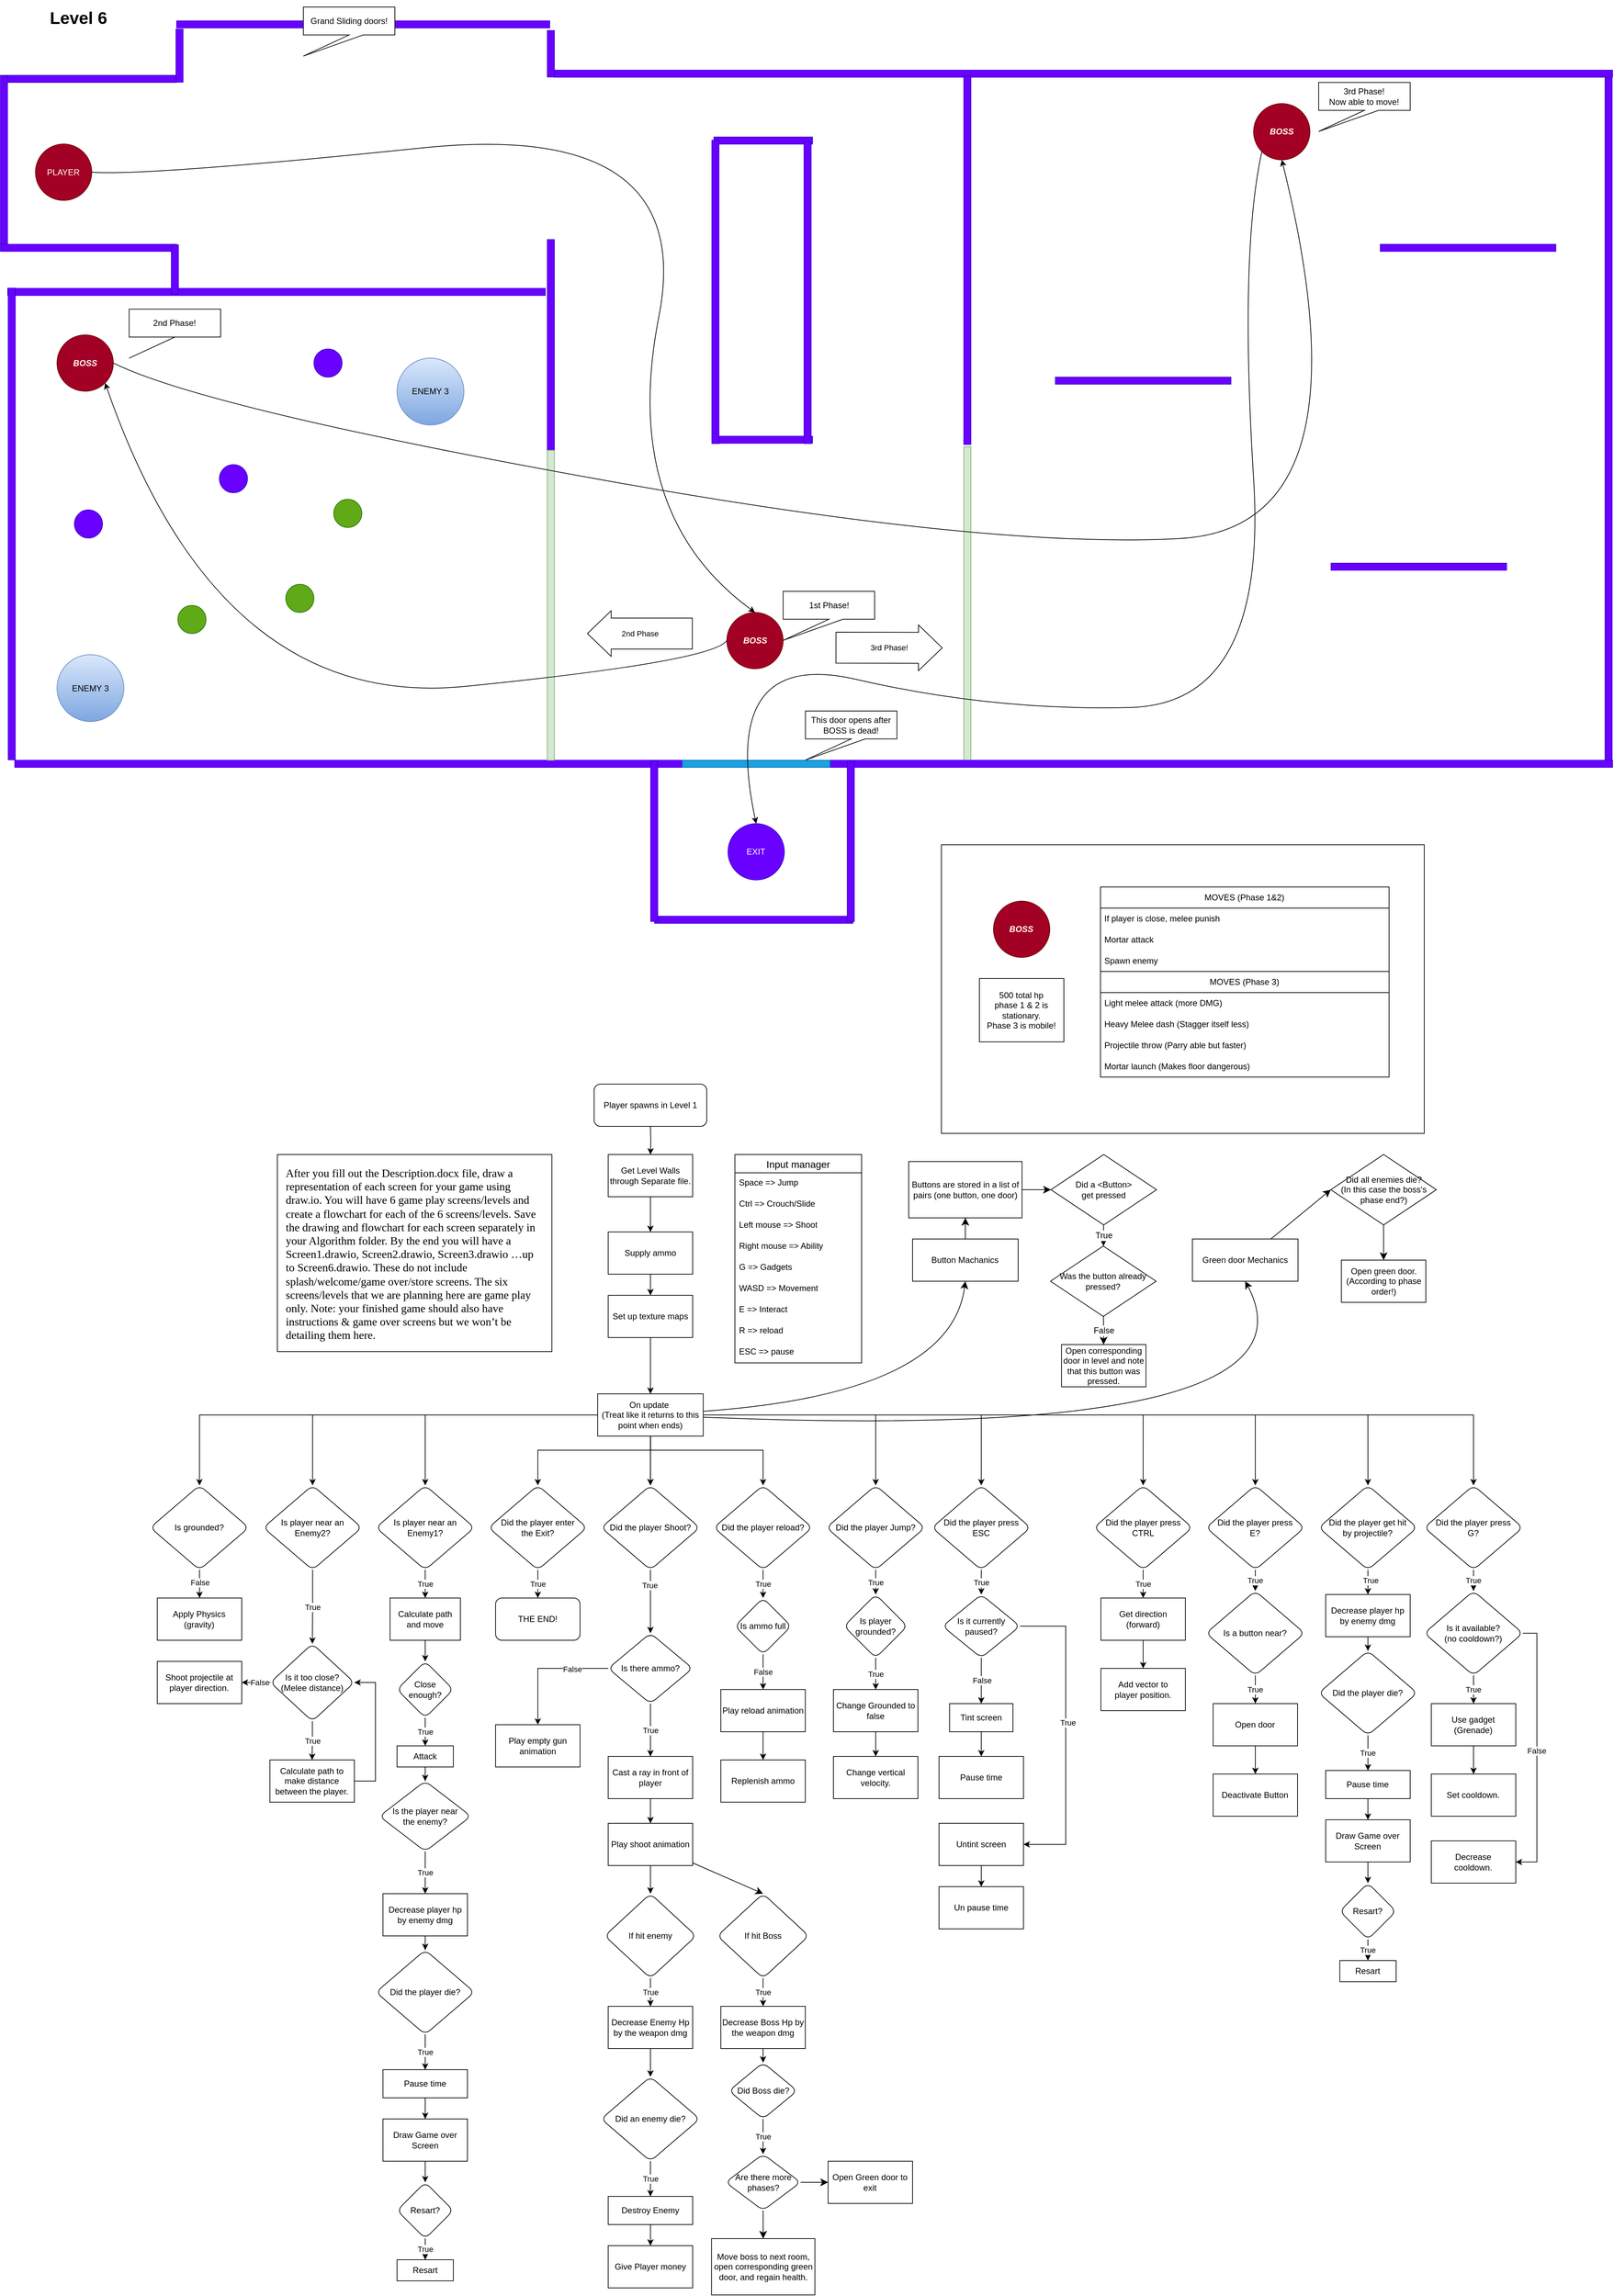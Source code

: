 <mxfile>
    <diagram name="Page-1" id="kohgC9TngvywwdrcuSMo">
        <mxGraphModel dx="1026" dy="975" grid="1" gridSize="10" guides="1" tooltips="1" connect="1" arrows="1" fold="1" page="1" pageScale="1" pageWidth="850" pageHeight="1100" math="0" shadow="0">
            <root>
                <mxCell id="0"/>
                <mxCell id="1" parent="0"/>
                <mxCell id="ygfuFJU3aSnGuB_CsWcF-2" value="" style="edgeStyle=orthogonalEdgeStyle;rounded=0;orthogonalLoop=1;jettySize=auto;html=1;" parent="1" target="ygfuFJU3aSnGuB_CsWcF-92" edge="1">
                    <mxGeometry relative="1" as="geometry">
                        <mxPoint x="953.08" y="1620" as="sourcePoint"/>
                    </mxGeometry>
                </mxCell>
                <mxCell id="ygfuFJU3aSnGuB_CsWcF-3" value="Player spawns in Level 1" style="rounded=1;whiteSpace=wrap;html=1;" parent="1" vertex="1">
                    <mxGeometry x="873.08" y="1560" width="160" height="60" as="geometry"/>
                </mxCell>
                <mxCell id="ygfuFJU3aSnGuB_CsWcF-4" value="Input manager" style="swimlane;fontStyle=0;childLayout=stackLayout;horizontal=1;startSize=26;horizontalStack=0;resizeParent=1;resizeParentMax=0;resizeLast=0;collapsible=1;marginBottom=0;align=center;fontSize=14;" parent="1" vertex="1">
                    <mxGeometry x="1073.08" y="1660" width="180" height="296" as="geometry">
                        <mxRectangle x="790" y="520" width="130" height="30" as="alternateBounds"/>
                    </mxGeometry>
                </mxCell>
                <mxCell id="ygfuFJU3aSnGuB_CsWcF-5" value="Space =&amp;gt; Jump" style="text;strokeColor=none;fillColor=none;spacingLeft=4;spacingRight=4;overflow=hidden;rotatable=0;points=[[0,0.5],[1,0.5]];portConstraint=eastwest;fontSize=12;whiteSpace=wrap;html=1;" parent="ygfuFJU3aSnGuB_CsWcF-4" vertex="1">
                    <mxGeometry y="26" width="180" height="30" as="geometry"/>
                </mxCell>
                <mxCell id="ygfuFJU3aSnGuB_CsWcF-6" value="Ctrl =&amp;gt; Crouch/Slide" style="text;strokeColor=none;fillColor=none;spacingLeft=4;spacingRight=4;overflow=hidden;rotatable=0;points=[[0,0.5],[1,0.5]];portConstraint=eastwest;fontSize=12;whiteSpace=wrap;html=1;" parent="ygfuFJU3aSnGuB_CsWcF-4" vertex="1">
                    <mxGeometry y="56" width="180" height="30" as="geometry"/>
                </mxCell>
                <mxCell id="ygfuFJU3aSnGuB_CsWcF-7" value="Left mouse =&amp;gt; Shoot" style="text;strokeColor=none;fillColor=none;spacingLeft=4;spacingRight=4;overflow=hidden;rotatable=0;points=[[0,0.5],[1,0.5]];portConstraint=eastwest;fontSize=12;whiteSpace=wrap;html=1;" parent="ygfuFJU3aSnGuB_CsWcF-4" vertex="1">
                    <mxGeometry y="86" width="180" height="30" as="geometry"/>
                </mxCell>
                <mxCell id="ygfuFJU3aSnGuB_CsWcF-8" value="Right mouse =&amp;gt; Ability" style="text;strokeColor=none;fillColor=none;spacingLeft=4;spacingRight=4;overflow=hidden;rotatable=0;points=[[0,0.5],[1,0.5]];portConstraint=eastwest;fontSize=12;whiteSpace=wrap;html=1;" parent="ygfuFJU3aSnGuB_CsWcF-4" vertex="1">
                    <mxGeometry y="116" width="180" height="30" as="geometry"/>
                </mxCell>
                <mxCell id="ygfuFJU3aSnGuB_CsWcF-9" value="G =&amp;gt; Gadgets" style="text;strokeColor=none;fillColor=none;spacingLeft=4;spacingRight=4;overflow=hidden;rotatable=0;points=[[0,0.5],[1,0.5]];portConstraint=eastwest;fontSize=12;whiteSpace=wrap;html=1;" parent="ygfuFJU3aSnGuB_CsWcF-4" vertex="1">
                    <mxGeometry y="146" width="180" height="30" as="geometry"/>
                </mxCell>
                <mxCell id="ygfuFJU3aSnGuB_CsWcF-10" value="WASD =&amp;gt; Movement" style="text;strokeColor=none;fillColor=none;spacingLeft=4;spacingRight=4;overflow=hidden;rotatable=0;points=[[0,0.5],[1,0.5]];portConstraint=eastwest;fontSize=12;whiteSpace=wrap;html=1;" parent="ygfuFJU3aSnGuB_CsWcF-4" vertex="1">
                    <mxGeometry y="176" width="180" height="30" as="geometry"/>
                </mxCell>
                <mxCell id="ygfuFJU3aSnGuB_CsWcF-11" value="E =&amp;gt; Interact" style="text;strokeColor=none;fillColor=none;spacingLeft=4;spacingRight=4;overflow=hidden;rotatable=0;points=[[0,0.5],[1,0.5]];portConstraint=eastwest;fontSize=12;whiteSpace=wrap;html=1;" parent="ygfuFJU3aSnGuB_CsWcF-4" vertex="1">
                    <mxGeometry y="206" width="180" height="30" as="geometry"/>
                </mxCell>
                <mxCell id="ygfuFJU3aSnGuB_CsWcF-12" value="R =&amp;gt; reload" style="text;strokeColor=none;fillColor=none;spacingLeft=4;spacingRight=4;overflow=hidden;rotatable=0;points=[[0,0.5],[1,0.5]];portConstraint=eastwest;fontSize=12;whiteSpace=wrap;html=1;" parent="ygfuFJU3aSnGuB_CsWcF-4" vertex="1">
                    <mxGeometry y="236" width="180" height="30" as="geometry"/>
                </mxCell>
                <mxCell id="ygfuFJU3aSnGuB_CsWcF-13" value="ESC =&amp;gt; pause" style="text;strokeColor=none;fillColor=none;spacingLeft=4;spacingRight=4;overflow=hidden;rotatable=0;points=[[0,0.5],[1,0.5]];portConstraint=eastwest;fontSize=12;whiteSpace=wrap;html=1;" parent="ygfuFJU3aSnGuB_CsWcF-4" vertex="1">
                    <mxGeometry y="266" width="180" height="30" as="geometry"/>
                </mxCell>
                <mxCell id="ygfuFJU3aSnGuB_CsWcF-14" value="" style="edgeStyle=orthogonalEdgeStyle;rounded=0;orthogonalLoop=1;jettySize=auto;html=1;" parent="1" source="ygfuFJU3aSnGuB_CsWcF-16" target="ygfuFJU3aSnGuB_CsWcF-76" edge="1">
                    <mxGeometry relative="1" as="geometry"/>
                </mxCell>
                <mxCell id="ygfuFJU3aSnGuB_CsWcF-15" value="True" style="edgeLabel;html=1;align=center;verticalAlign=middle;resizable=0;points=[];" parent="ygfuFJU3aSnGuB_CsWcF-14" vertex="1" connectable="0">
                    <mxGeometry x="-0.511" y="-1" relative="1" as="geometry">
                        <mxPoint as="offset"/>
                    </mxGeometry>
                </mxCell>
                <mxCell id="ygfuFJU3aSnGuB_CsWcF-16" value="Did the player Shoot?" style="rhombus;whiteSpace=wrap;html=1;rounded=1;" parent="1" vertex="1">
                    <mxGeometry x="883.08" y="2130" width="140" height="120" as="geometry"/>
                </mxCell>
                <mxCell id="ygfuFJU3aSnGuB_CsWcF-17" value="Apply Physics (gravity)" style="rounded=0;whiteSpace=wrap;html=1;" parent="1" vertex="1">
                    <mxGeometry x="252.44" y="2290" width="120" height="60" as="geometry"/>
                </mxCell>
                <mxCell id="ygfuFJU3aSnGuB_CsWcF-18" value="" style="edgeStyle=orthogonalEdgeStyle;rounded=0;orthogonalLoop=1;jettySize=auto;html=1;" parent="1" source="ygfuFJU3aSnGuB_CsWcF-31" target="ygfuFJU3aSnGuB_CsWcF-16" edge="1">
                    <mxGeometry relative="1" as="geometry"/>
                </mxCell>
                <mxCell id="ygfuFJU3aSnGuB_CsWcF-19" value="" style="edgeStyle=orthogonalEdgeStyle;rounded=0;orthogonalLoop=1;jettySize=auto;html=1;" parent="1" source="ygfuFJU3aSnGuB_CsWcF-31" target="ygfuFJU3aSnGuB_CsWcF-16" edge="1">
                    <mxGeometry relative="1" as="geometry"/>
                </mxCell>
                <mxCell id="ygfuFJU3aSnGuB_CsWcF-20" style="edgeStyle=orthogonalEdgeStyle;rounded=0;orthogonalLoop=1;jettySize=auto;html=1;entryX=0.5;entryY=0;entryDx=0;entryDy=0;" parent="1" source="ygfuFJU3aSnGuB_CsWcF-31" target="ygfuFJU3aSnGuB_CsWcF-43" edge="1">
                    <mxGeometry relative="1" as="geometry">
                        <Array as="points">
                            <mxPoint x="953.08" y="2080"/>
                            <mxPoint x="793.08" y="2080"/>
                        </Array>
                    </mxGeometry>
                </mxCell>
                <mxCell id="ygfuFJU3aSnGuB_CsWcF-21" style="edgeStyle=orthogonalEdgeStyle;rounded=0;orthogonalLoop=1;jettySize=auto;html=1;" parent="1" source="ygfuFJU3aSnGuB_CsWcF-31" target="ygfuFJU3aSnGuB_CsWcF-60" edge="1">
                    <mxGeometry relative="1" as="geometry"/>
                </mxCell>
                <mxCell id="ygfuFJU3aSnGuB_CsWcF-22" style="edgeStyle=orthogonalEdgeStyle;rounded=0;orthogonalLoop=1;jettySize=auto;html=1;" parent="1" source="ygfuFJU3aSnGuB_CsWcF-31" target="ygfuFJU3aSnGuB_CsWcF-68" edge="1">
                    <mxGeometry relative="1" as="geometry">
                        <Array as="points">
                            <mxPoint x="953.08" y="2080"/>
                            <mxPoint x="1113.08" y="2080"/>
                        </Array>
                    </mxGeometry>
                </mxCell>
                <mxCell id="ygfuFJU3aSnGuB_CsWcF-23" style="edgeStyle=orthogonalEdgeStyle;rounded=0;orthogonalLoop=1;jettySize=auto;html=1;" parent="1" source="ygfuFJU3aSnGuB_CsWcF-31" target="ygfuFJU3aSnGuB_CsWcF-79" edge="1">
                    <mxGeometry relative="1" as="geometry"/>
                </mxCell>
                <mxCell id="ygfuFJU3aSnGuB_CsWcF-24" style="edgeStyle=orthogonalEdgeStyle;rounded=0;orthogonalLoop=1;jettySize=auto;html=1;" parent="1" source="ygfuFJU3aSnGuB_CsWcF-31" target="ygfuFJU3aSnGuB_CsWcF-90" edge="1">
                    <mxGeometry relative="1" as="geometry"/>
                </mxCell>
                <mxCell id="ygfuFJU3aSnGuB_CsWcF-25" style="edgeStyle=orthogonalEdgeStyle;rounded=0;orthogonalLoop=1;jettySize=auto;html=1;entryX=0.5;entryY=0;entryDx=0;entryDy=0;" parent="1" source="ygfuFJU3aSnGuB_CsWcF-31" target="ygfuFJU3aSnGuB_CsWcF-112" edge="1">
                    <mxGeometry relative="1" as="geometry"/>
                </mxCell>
                <mxCell id="ygfuFJU3aSnGuB_CsWcF-26" style="edgeStyle=orthogonalEdgeStyle;rounded=0;orthogonalLoop=1;jettySize=auto;html=1;entryX=0.5;entryY=0;entryDx=0;entryDy=0;" parent="1" source="ygfuFJU3aSnGuB_CsWcF-31" target="ygfuFJU3aSnGuB_CsWcF-98" edge="1">
                    <mxGeometry relative="1" as="geometry"/>
                </mxCell>
                <mxCell id="ygfuFJU3aSnGuB_CsWcF-27" style="edgeStyle=orthogonalEdgeStyle;rounded=0;orthogonalLoop=1;jettySize=auto;html=1;entryX=0.5;entryY=0;entryDx=0;entryDy=0;" parent="1" source="ygfuFJU3aSnGuB_CsWcF-31" target="ygfuFJU3aSnGuB_CsWcF-123" edge="1">
                    <mxGeometry relative="1" as="geometry"/>
                </mxCell>
                <mxCell id="ygfuFJU3aSnGuB_CsWcF-28" style="edgeStyle=orthogonalEdgeStyle;rounded=0;orthogonalLoop=1;jettySize=auto;html=1;entryX=0.5;entryY=0;entryDx=0;entryDy=0;" parent="1" source="ygfuFJU3aSnGuB_CsWcF-31" target="ygfuFJU3aSnGuB_CsWcF-126" edge="1">
                    <mxGeometry relative="1" as="geometry"/>
                </mxCell>
                <mxCell id="ygfuFJU3aSnGuB_CsWcF-29" style="edgeStyle=orthogonalEdgeStyle;rounded=0;orthogonalLoop=1;jettySize=auto;html=1;entryX=0.5;entryY=0;entryDx=0;entryDy=0;" parent="1" source="ygfuFJU3aSnGuB_CsWcF-31" target="ygfuFJU3aSnGuB_CsWcF-139" edge="1">
                    <mxGeometry relative="1" as="geometry"/>
                </mxCell>
                <mxCell id="ygfuFJU3aSnGuB_CsWcF-30" style="edgeStyle=orthogonalEdgeStyle;rounded=0;orthogonalLoop=1;jettySize=auto;html=1;entryX=0.5;entryY=0;entryDx=0;entryDy=0;" parent="1" source="ygfuFJU3aSnGuB_CsWcF-31" target="ygfuFJU3aSnGuB_CsWcF-155" edge="1">
                    <mxGeometry relative="1" as="geometry"/>
                </mxCell>
                <mxCell id="X6t_s04mcOXUVhYUVOr6-10" style="edgeStyle=none;curved=1;rounded=0;orthogonalLoop=1;jettySize=auto;html=1;entryX=0.5;entryY=1;entryDx=0;entryDy=0;fontSize=12;startSize=8;endSize=8;" parent="1" source="ygfuFJU3aSnGuB_CsWcF-31" target="X6t_s04mcOXUVhYUVOr6-2" edge="1">
                    <mxGeometry relative="1" as="geometry">
                        <Array as="points">
                            <mxPoint x="1380" y="2000"/>
                        </Array>
                    </mxGeometry>
                </mxCell>
                <mxCell id="X6t_s04mcOXUVhYUVOr6-16" style="edgeStyle=none;curved=1;rounded=0;orthogonalLoop=1;jettySize=auto;html=1;entryX=0.5;entryY=1;entryDx=0;entryDy=0;fontSize=12;startSize=8;endSize=8;" parent="1" source="ygfuFJU3aSnGuB_CsWcF-31" target="X6t_s04mcOXUVhYUVOr6-12" edge="1">
                    <mxGeometry relative="1" as="geometry">
                        <Array as="points">
                            <mxPoint x="1920" y="2070"/>
                        </Array>
                    </mxGeometry>
                </mxCell>
                <mxCell id="ygfuFJU3aSnGuB_CsWcF-31" value="On update&amp;nbsp;&lt;div&gt;(Treat like it returns to this point when ends)&lt;/div&gt;" style="rounded=0;whiteSpace=wrap;html=1;" parent="1" vertex="1">
                    <mxGeometry x="878.08" y="2000" width="150" height="60" as="geometry"/>
                </mxCell>
                <mxCell id="ygfuFJU3aSnGuB_CsWcF-32" value="" style="edgeStyle=orthogonalEdgeStyle;rounded=0;orthogonalLoop=1;jettySize=auto;html=1;" parent="1" source="ygfuFJU3aSnGuB_CsWcF-33" target="ygfuFJU3aSnGuB_CsWcF-87" edge="1">
                    <mxGeometry relative="1" as="geometry"/>
                </mxCell>
                <mxCell id="ygfuFJU3aSnGuB_CsWcF-33" value="Cast a ray in front of player" style="rounded=0;whiteSpace=wrap;html=1;" parent="1" vertex="1">
                    <mxGeometry x="893.08" y="2515" width="120" height="60" as="geometry"/>
                </mxCell>
                <mxCell id="ygfuFJU3aSnGuB_CsWcF-34" value="True" style="edgeStyle=orthogonalEdgeStyle;rounded=0;orthogonalLoop=1;jettySize=auto;html=1;" parent="1" source="ygfuFJU3aSnGuB_CsWcF-35" target="ygfuFJU3aSnGuB_CsWcF-37" edge="1">
                    <mxGeometry relative="1" as="geometry"/>
                </mxCell>
                <mxCell id="ygfuFJU3aSnGuB_CsWcF-35" value="If hit enemy" style="rhombus;whiteSpace=wrap;html=1;rounded=1;" parent="1" vertex="1">
                    <mxGeometry x="888.08" y="2710" width="130" height="120" as="geometry"/>
                </mxCell>
                <mxCell id="ygfuFJU3aSnGuB_CsWcF-36" value="" style="edgeStyle=orthogonalEdgeStyle;rounded=0;orthogonalLoop=1;jettySize=auto;html=1;" parent="1" source="ygfuFJU3aSnGuB_CsWcF-37" target="ygfuFJU3aSnGuB_CsWcF-46" edge="1">
                    <mxGeometry relative="1" as="geometry"/>
                </mxCell>
                <mxCell id="ygfuFJU3aSnGuB_CsWcF-37" value="Decrease Enemy Hp by the weapon dmg" style="whiteSpace=wrap;html=1;rounded=0;" parent="1" vertex="1">
                    <mxGeometry x="893.08" y="2870" width="120" height="60" as="geometry"/>
                </mxCell>
                <mxCell id="ygfuFJU3aSnGuB_CsWcF-38" value="True" style="edgeStyle=orthogonalEdgeStyle;rounded=0;orthogonalLoop=1;jettySize=auto;html=1;" parent="1" source="ygfuFJU3aSnGuB_CsWcF-39" target="ygfuFJU3aSnGuB_CsWcF-41" edge="1">
                    <mxGeometry relative="1" as="geometry"/>
                </mxCell>
                <mxCell id="ygfuFJU3aSnGuB_CsWcF-39" value="Is the player near the enemy?" style="rhombus;whiteSpace=wrap;html=1;rounded=1;spacing=10;" parent="1" vertex="1">
                    <mxGeometry x="568.08" y="2550" width="130" height="100" as="geometry"/>
                </mxCell>
                <mxCell id="ygfuFJU3aSnGuB_CsWcF-40" value="" style="edgeStyle=orthogonalEdgeStyle;rounded=0;orthogonalLoop=1;jettySize=auto;html=1;" parent="1" source="ygfuFJU3aSnGuB_CsWcF-41" target="ygfuFJU3aSnGuB_CsWcF-51" edge="1">
                    <mxGeometry relative="1" as="geometry"/>
                </mxCell>
                <mxCell id="ygfuFJU3aSnGuB_CsWcF-41" value="Decrease player hp by enemy dmg" style="rounded=0;whiteSpace=wrap;html=1;" parent="1" vertex="1">
                    <mxGeometry x="573.08" y="2710" width="120" height="60" as="geometry"/>
                </mxCell>
                <mxCell id="ygfuFJU3aSnGuB_CsWcF-42" value="True" style="edgeStyle=orthogonalEdgeStyle;rounded=0;orthogonalLoop=1;jettySize=auto;html=1;" parent="1" source="ygfuFJU3aSnGuB_CsWcF-43" target="ygfuFJU3aSnGuB_CsWcF-44" edge="1">
                    <mxGeometry relative="1" as="geometry"/>
                </mxCell>
                <mxCell id="ygfuFJU3aSnGuB_CsWcF-43" value="Did the player enter the Exit?" style="rhombus;whiteSpace=wrap;html=1;rounded=1;spacingLeft=10;spacingRight=10;" parent="1" vertex="1">
                    <mxGeometry x="723.08" y="2130" width="140" height="120" as="geometry"/>
                </mxCell>
                <mxCell id="ygfuFJU3aSnGuB_CsWcF-44" value="THE END!" style="whiteSpace=wrap;html=1;rounded=1;spacingLeft=10;spacingRight=10;" parent="1" vertex="1">
                    <mxGeometry x="733.08" y="2290" width="120" height="60" as="geometry"/>
                </mxCell>
                <mxCell id="ygfuFJU3aSnGuB_CsWcF-45" value="True" style="edgeStyle=orthogonalEdgeStyle;rounded=0;orthogonalLoop=1;jettySize=auto;html=1;" parent="1" source="ygfuFJU3aSnGuB_CsWcF-46" target="ygfuFJU3aSnGuB_CsWcF-48" edge="1">
                    <mxGeometry relative="1" as="geometry"/>
                </mxCell>
                <mxCell id="ygfuFJU3aSnGuB_CsWcF-46" value="Did an enemy die?" style="rhombus;whiteSpace=wrap;html=1;rounded=1;" parent="1" vertex="1">
                    <mxGeometry x="883.08" y="2970" width="140" height="120" as="geometry"/>
                </mxCell>
                <mxCell id="ygfuFJU3aSnGuB_CsWcF-47" value="" style="edgeStyle=orthogonalEdgeStyle;rounded=0;orthogonalLoop=1;jettySize=auto;html=1;" parent="1" source="ygfuFJU3aSnGuB_CsWcF-48" target="ygfuFJU3aSnGuB_CsWcF-49" edge="1">
                    <mxGeometry relative="1" as="geometry"/>
                </mxCell>
                <mxCell id="ygfuFJU3aSnGuB_CsWcF-48" value="Destroy Enemy" style="whiteSpace=wrap;html=1;rounded=0;" parent="1" vertex="1">
                    <mxGeometry x="893.08" y="3140" width="120" height="40" as="geometry"/>
                </mxCell>
                <mxCell id="ygfuFJU3aSnGuB_CsWcF-49" value="Give Player money" style="whiteSpace=wrap;html=1;rounded=0;" parent="1" vertex="1">
                    <mxGeometry x="893.08" y="3210" width="120" height="60" as="geometry"/>
                </mxCell>
                <mxCell id="ygfuFJU3aSnGuB_CsWcF-50" value="True" style="edgeStyle=orthogonalEdgeStyle;rounded=0;orthogonalLoop=1;jettySize=auto;html=1;" parent="1" source="ygfuFJU3aSnGuB_CsWcF-51" target="ygfuFJU3aSnGuB_CsWcF-53" edge="1">
                    <mxGeometry relative="1" as="geometry"/>
                </mxCell>
                <mxCell id="ygfuFJU3aSnGuB_CsWcF-51" value="Did the player die?" style="rhombus;whiteSpace=wrap;html=1;rounded=1;" parent="1" vertex="1">
                    <mxGeometry x="563.08" y="2790" width="140" height="120" as="geometry"/>
                </mxCell>
                <mxCell id="ygfuFJU3aSnGuB_CsWcF-52" value="" style="edgeStyle=orthogonalEdgeStyle;rounded=0;orthogonalLoop=1;jettySize=auto;html=1;" parent="1" source="ygfuFJU3aSnGuB_CsWcF-53" target="ygfuFJU3aSnGuB_CsWcF-55" edge="1">
                    <mxGeometry relative="1" as="geometry"/>
                </mxCell>
                <mxCell id="ygfuFJU3aSnGuB_CsWcF-53" value="Pause time" style="whiteSpace=wrap;html=1;rounded=0;" parent="1" vertex="1">
                    <mxGeometry x="573.08" y="2960" width="120" height="40" as="geometry"/>
                </mxCell>
                <mxCell id="ygfuFJU3aSnGuB_CsWcF-54" value="" style="edgeStyle=orthogonalEdgeStyle;rounded=0;orthogonalLoop=1;jettySize=auto;html=1;" parent="1" source="ygfuFJU3aSnGuB_CsWcF-55" target="ygfuFJU3aSnGuB_CsWcF-57" edge="1">
                    <mxGeometry relative="1" as="geometry"/>
                </mxCell>
                <mxCell id="ygfuFJU3aSnGuB_CsWcF-55" value="Draw Game over Screen" style="whiteSpace=wrap;html=1;rounded=0;" parent="1" vertex="1">
                    <mxGeometry x="573.08" y="3030" width="120" height="60" as="geometry"/>
                </mxCell>
                <mxCell id="ygfuFJU3aSnGuB_CsWcF-56" value="True" style="edgeStyle=orthogonalEdgeStyle;rounded=0;orthogonalLoop=1;jettySize=auto;html=1;" parent="1" source="ygfuFJU3aSnGuB_CsWcF-57" target="ygfuFJU3aSnGuB_CsWcF-58" edge="1">
                    <mxGeometry relative="1" as="geometry"/>
                </mxCell>
                <mxCell id="ygfuFJU3aSnGuB_CsWcF-57" value="Resart?" style="rhombus;whiteSpace=wrap;html=1;rounded=1;" parent="1" vertex="1">
                    <mxGeometry x="593.08" y="3120" width="80" height="80" as="geometry"/>
                </mxCell>
                <mxCell id="ygfuFJU3aSnGuB_CsWcF-58" value="Resart" style="whiteSpace=wrap;html=1;rounded=0;" parent="1" vertex="1">
                    <mxGeometry x="593.08" y="3230" width="80" height="30" as="geometry"/>
                </mxCell>
                <mxCell id="ygfuFJU3aSnGuB_CsWcF-59" value="True" style="edgeStyle=orthogonalEdgeStyle;rounded=0;orthogonalLoop=1;jettySize=auto;html=1;" parent="1" source="ygfuFJU3aSnGuB_CsWcF-60" target="ygfuFJU3aSnGuB_CsWcF-62" edge="1">
                    <mxGeometry relative="1" as="geometry"/>
                </mxCell>
                <mxCell id="ygfuFJU3aSnGuB_CsWcF-60" value="Is player near an Enemy1?" style="rhombus;whiteSpace=wrap;html=1;rounded=1;spacingLeft=10;spacingRight=10;" parent="1" vertex="1">
                    <mxGeometry x="563.08" y="2130" width="140" height="120" as="geometry"/>
                </mxCell>
                <mxCell id="ygfuFJU3aSnGuB_CsWcF-61" value="" style="edgeStyle=orthogonalEdgeStyle;rounded=0;orthogonalLoop=1;jettySize=auto;html=1;" parent="1" source="ygfuFJU3aSnGuB_CsWcF-62" target="ygfuFJU3aSnGuB_CsWcF-64" edge="1">
                    <mxGeometry relative="1" as="geometry"/>
                </mxCell>
                <mxCell id="ygfuFJU3aSnGuB_CsWcF-62" value="Calculate path and move" style="whiteSpace=wrap;html=1;rounded=0;" parent="1" vertex="1">
                    <mxGeometry x="583.08" y="2290" width="100" height="60" as="geometry"/>
                </mxCell>
                <mxCell id="ygfuFJU3aSnGuB_CsWcF-63" value="True" style="edgeStyle=orthogonalEdgeStyle;rounded=0;orthogonalLoop=1;jettySize=auto;html=1;" parent="1" source="ygfuFJU3aSnGuB_CsWcF-64" target="ygfuFJU3aSnGuB_CsWcF-66" edge="1">
                    <mxGeometry relative="1" as="geometry"/>
                </mxCell>
                <mxCell id="ygfuFJU3aSnGuB_CsWcF-64" value="Close enough?" style="rhombus;whiteSpace=wrap;html=1;rounded=1;" parent="1" vertex="1">
                    <mxGeometry x="593.08" y="2380" width="80" height="80" as="geometry"/>
                </mxCell>
                <mxCell id="ygfuFJU3aSnGuB_CsWcF-65" value="" style="edgeStyle=orthogonalEdgeStyle;rounded=0;orthogonalLoop=1;jettySize=auto;html=1;" parent="1" source="ygfuFJU3aSnGuB_CsWcF-66" target="ygfuFJU3aSnGuB_CsWcF-39" edge="1">
                    <mxGeometry relative="1" as="geometry"/>
                </mxCell>
                <mxCell id="ygfuFJU3aSnGuB_CsWcF-66" value="Attack" style="whiteSpace=wrap;html=1;rounded=0;" parent="1" vertex="1">
                    <mxGeometry x="593.08" y="2500" width="80" height="30" as="geometry"/>
                </mxCell>
                <mxCell id="ygfuFJU3aSnGuB_CsWcF-67" value="True" style="edgeStyle=orthogonalEdgeStyle;rounded=0;orthogonalLoop=1;jettySize=auto;html=1;" parent="1" source="ygfuFJU3aSnGuB_CsWcF-68" target="ygfuFJU3aSnGuB_CsWcF-70" edge="1">
                    <mxGeometry relative="1" as="geometry"/>
                </mxCell>
                <mxCell id="ygfuFJU3aSnGuB_CsWcF-68" value="Did the player reload?" style="rhombus;whiteSpace=wrap;html=1;rounded=1;" parent="1" vertex="1">
                    <mxGeometry x="1043.08" y="2130" width="140" height="120" as="geometry"/>
                </mxCell>
                <mxCell id="ygfuFJU3aSnGuB_CsWcF-69" value="False" style="edgeStyle=orthogonalEdgeStyle;rounded=0;orthogonalLoop=1;jettySize=auto;html=1;" parent="1" source="ygfuFJU3aSnGuB_CsWcF-70" target="ygfuFJU3aSnGuB_CsWcF-72" edge="1">
                    <mxGeometry relative="1" as="geometry"/>
                </mxCell>
                <mxCell id="ygfuFJU3aSnGuB_CsWcF-70" value="Is ammo full" style="rhombus;whiteSpace=wrap;html=1;rounded=1;" parent="1" vertex="1">
                    <mxGeometry x="1073.08" y="2290" width="80" height="80" as="geometry"/>
                </mxCell>
                <mxCell id="ygfuFJU3aSnGuB_CsWcF-71" value="" style="edgeStyle=orthogonalEdgeStyle;rounded=0;orthogonalLoop=1;jettySize=auto;html=1;" parent="1" source="ygfuFJU3aSnGuB_CsWcF-72" target="ygfuFJU3aSnGuB_CsWcF-77" edge="1">
                    <mxGeometry relative="1" as="geometry"/>
                </mxCell>
                <mxCell id="ygfuFJU3aSnGuB_CsWcF-72" value="Play reload animation" style="whiteSpace=wrap;html=1;rounded=0;" parent="1" vertex="1">
                    <mxGeometry x="1053.08" y="2420" width="120" height="60" as="geometry"/>
                </mxCell>
                <mxCell id="ygfuFJU3aSnGuB_CsWcF-73" value="True" style="edgeStyle=orthogonalEdgeStyle;rounded=0;orthogonalLoop=1;jettySize=auto;html=1;" parent="1" source="ygfuFJU3aSnGuB_CsWcF-76" target="ygfuFJU3aSnGuB_CsWcF-33" edge="1">
                    <mxGeometry relative="1" as="geometry"/>
                </mxCell>
                <mxCell id="ygfuFJU3aSnGuB_CsWcF-74" value="" style="edgeStyle=orthogonalEdgeStyle;rounded=0;orthogonalLoop=1;jettySize=auto;html=1;" parent="1" source="ygfuFJU3aSnGuB_CsWcF-76" target="ygfuFJU3aSnGuB_CsWcF-85" edge="1">
                    <mxGeometry relative="1" as="geometry"/>
                </mxCell>
                <mxCell id="ygfuFJU3aSnGuB_CsWcF-75" value="False" style="edgeLabel;html=1;align=center;verticalAlign=middle;resizable=0;points=[];" parent="ygfuFJU3aSnGuB_CsWcF-74" vertex="1" connectable="0">
                    <mxGeometry x="-0.43" y="1" relative="1" as="geometry">
                        <mxPoint as="offset"/>
                    </mxGeometry>
                </mxCell>
                <mxCell id="ygfuFJU3aSnGuB_CsWcF-76" value="Is there ammo?" style="rhombus;whiteSpace=wrap;html=1;rounded=1;" parent="1" vertex="1">
                    <mxGeometry x="893.08" y="2340" width="120" height="100" as="geometry"/>
                </mxCell>
                <mxCell id="ygfuFJU3aSnGuB_CsWcF-77" value="Replenish ammo" style="whiteSpace=wrap;html=1;rounded=0;" parent="1" vertex="1">
                    <mxGeometry x="1053.08" y="2520" width="120" height="60" as="geometry"/>
                </mxCell>
                <mxCell id="ygfuFJU3aSnGuB_CsWcF-78" value="True" style="edgeStyle=orthogonalEdgeStyle;rounded=0;orthogonalLoop=1;jettySize=auto;html=1;" parent="1" source="ygfuFJU3aSnGuB_CsWcF-79" target="ygfuFJU3aSnGuB_CsWcF-81" edge="1">
                    <mxGeometry relative="1" as="geometry"/>
                </mxCell>
                <mxCell id="ygfuFJU3aSnGuB_CsWcF-79" value="Did the player Jump?" style="rhombus;whiteSpace=wrap;html=1;rounded=1;" parent="1" vertex="1">
                    <mxGeometry x="1203.08" y="2130" width="140" height="120" as="geometry"/>
                </mxCell>
                <mxCell id="ygfuFJU3aSnGuB_CsWcF-80" value="True" style="edgeStyle=orthogonalEdgeStyle;rounded=0;orthogonalLoop=1;jettySize=auto;html=1;" parent="1" source="ygfuFJU3aSnGuB_CsWcF-81" target="ygfuFJU3aSnGuB_CsWcF-83" edge="1">
                    <mxGeometry relative="1" as="geometry"/>
                </mxCell>
                <mxCell id="ygfuFJU3aSnGuB_CsWcF-81" value="Is player grounded?" style="rhombus;whiteSpace=wrap;html=1;rounded=1;" parent="1" vertex="1">
                    <mxGeometry x="1228.08" y="2285" width="90" height="90" as="geometry"/>
                </mxCell>
                <mxCell id="ygfuFJU3aSnGuB_CsWcF-82" value="" style="edgeStyle=orthogonalEdgeStyle;rounded=0;orthogonalLoop=1;jettySize=auto;html=1;" parent="1" source="ygfuFJU3aSnGuB_CsWcF-83" target="ygfuFJU3aSnGuB_CsWcF-84" edge="1">
                    <mxGeometry relative="1" as="geometry"/>
                </mxCell>
                <mxCell id="ygfuFJU3aSnGuB_CsWcF-83" value="Change Grounded to false" style="whiteSpace=wrap;html=1;rounded=0;" parent="1" vertex="1">
                    <mxGeometry x="1213.08" y="2420" width="120" height="60" as="geometry"/>
                </mxCell>
                <mxCell id="ygfuFJU3aSnGuB_CsWcF-84" value="Change vertical velocity." style="whiteSpace=wrap;html=1;rounded=0;" parent="1" vertex="1">
                    <mxGeometry x="1213.08" y="2515" width="120" height="60" as="geometry"/>
                </mxCell>
                <mxCell id="ygfuFJU3aSnGuB_CsWcF-85" value="Play empty gun animation" style="whiteSpace=wrap;html=1;rounded=0;" parent="1" vertex="1">
                    <mxGeometry x="733.08" y="2470" width="120" height="60" as="geometry"/>
                </mxCell>
                <mxCell id="ygfuFJU3aSnGuB_CsWcF-86" value="" style="edgeStyle=orthogonalEdgeStyle;rounded=0;orthogonalLoop=1;jettySize=auto;html=1;" parent="1" source="ygfuFJU3aSnGuB_CsWcF-87" target="ygfuFJU3aSnGuB_CsWcF-35" edge="1">
                    <mxGeometry relative="1" as="geometry"/>
                </mxCell>
                <mxCell id="X6t_s04mcOXUVhYUVOr6-27" style="edgeStyle=none;curved=1;rounded=0;orthogonalLoop=1;jettySize=auto;html=1;entryX=0.5;entryY=0;entryDx=0;entryDy=0;fontSize=12;startSize=8;endSize=8;" parent="1" source="ygfuFJU3aSnGuB_CsWcF-87" target="X6t_s04mcOXUVhYUVOr6-18" edge="1">
                    <mxGeometry relative="1" as="geometry"/>
                </mxCell>
                <mxCell id="ygfuFJU3aSnGuB_CsWcF-87" value="Play shoot animation" style="whiteSpace=wrap;html=1;rounded=0;" parent="1" vertex="1">
                    <mxGeometry x="893.08" y="2610" width="120" height="60" as="geometry"/>
                </mxCell>
                <mxCell id="ygfuFJU3aSnGuB_CsWcF-88" style="edgeStyle=orthogonalEdgeStyle;rounded=0;orthogonalLoop=1;jettySize=auto;html=1;" parent="1" source="ygfuFJU3aSnGuB_CsWcF-90" target="ygfuFJU3aSnGuB_CsWcF-17" edge="1">
                    <mxGeometry relative="1" as="geometry"/>
                </mxCell>
                <mxCell id="ygfuFJU3aSnGuB_CsWcF-89" value="False" style="edgeLabel;html=1;align=center;verticalAlign=middle;resizable=0;points=[];" parent="ygfuFJU3aSnGuB_CsWcF-88" vertex="1" connectable="0">
                    <mxGeometry x="-0.102" relative="1" as="geometry">
                        <mxPoint as="offset"/>
                    </mxGeometry>
                </mxCell>
                <mxCell id="ygfuFJU3aSnGuB_CsWcF-90" value="Is grounded?" style="rhombus;whiteSpace=wrap;html=1;rounded=1;" parent="1" vertex="1">
                    <mxGeometry x="242.44" y="2130" width="140" height="120" as="geometry"/>
                </mxCell>
                <mxCell id="ygfuFJU3aSnGuB_CsWcF-91" value="" style="edgeStyle=orthogonalEdgeStyle;rounded=0;orthogonalLoop=1;jettySize=auto;html=1;" parent="1" source="ygfuFJU3aSnGuB_CsWcF-92" target="ygfuFJU3aSnGuB_CsWcF-94" edge="1">
                    <mxGeometry relative="1" as="geometry"/>
                </mxCell>
                <mxCell id="ygfuFJU3aSnGuB_CsWcF-92" value="Get Level Walls through Separate file." style="rounded=0;whiteSpace=wrap;html=1;" parent="1" vertex="1">
                    <mxGeometry x="893.08" y="1660" width="120" height="60" as="geometry"/>
                </mxCell>
                <mxCell id="ygfuFJU3aSnGuB_CsWcF-93" value="" style="edgeStyle=orthogonalEdgeStyle;rounded=0;orthogonalLoop=1;jettySize=auto;html=1;" parent="1" source="ygfuFJU3aSnGuB_CsWcF-94" target="ygfuFJU3aSnGuB_CsWcF-96" edge="1">
                    <mxGeometry relative="1" as="geometry"/>
                </mxCell>
                <mxCell id="ygfuFJU3aSnGuB_CsWcF-94" value="Supply ammo" style="whiteSpace=wrap;html=1;rounded=0;" parent="1" vertex="1">
                    <mxGeometry x="893.08" y="1770" width="120" height="60" as="geometry"/>
                </mxCell>
                <mxCell id="ygfuFJU3aSnGuB_CsWcF-95" style="edgeStyle=orthogonalEdgeStyle;rounded=0;orthogonalLoop=1;jettySize=auto;html=1;entryX=0.5;entryY=0;entryDx=0;entryDy=0;" parent="1" source="ygfuFJU3aSnGuB_CsWcF-96" target="ygfuFJU3aSnGuB_CsWcF-31" edge="1">
                    <mxGeometry relative="1" as="geometry"/>
                </mxCell>
                <mxCell id="ygfuFJU3aSnGuB_CsWcF-96" value="Set up texture maps" style="whiteSpace=wrap;html=1;rounded=0;" parent="1" vertex="1">
                    <mxGeometry x="893.08" y="1860" width="120" height="60" as="geometry"/>
                </mxCell>
                <mxCell id="ygfuFJU3aSnGuB_CsWcF-97" value="True" style="edgeStyle=orthogonalEdgeStyle;rounded=0;orthogonalLoop=1;jettySize=auto;html=1;" parent="1" source="ygfuFJU3aSnGuB_CsWcF-98" target="ygfuFJU3aSnGuB_CsWcF-106" edge="1">
                    <mxGeometry relative="1" as="geometry"/>
                </mxCell>
                <mxCell id="ygfuFJU3aSnGuB_CsWcF-98" value="Did the player press ESC" style="rhombus;whiteSpace=wrap;html=1;rounded=1;spacingRight=10;spacingLeft=10;" parent="1" vertex="1">
                    <mxGeometry x="1353.08" y="2130" width="140" height="120" as="geometry"/>
                </mxCell>
                <mxCell id="ygfuFJU3aSnGuB_CsWcF-99" value="" style="edgeStyle=orthogonalEdgeStyle;rounded=0;orthogonalLoop=1;jettySize=auto;html=1;" parent="1" source="ygfuFJU3aSnGuB_CsWcF-100" target="ygfuFJU3aSnGuB_CsWcF-101" edge="1">
                    <mxGeometry relative="1" as="geometry"/>
                </mxCell>
                <mxCell id="ygfuFJU3aSnGuB_CsWcF-100" value="Tint screen" style="whiteSpace=wrap;html=1;rounded=0;spacingRight=10;spacingLeft=10;" parent="1" vertex="1">
                    <mxGeometry x="1378.08" y="2440" width="90" height="40" as="geometry"/>
                </mxCell>
                <mxCell id="ygfuFJU3aSnGuB_CsWcF-101" value="Pause time" style="whiteSpace=wrap;html=1;rounded=0;spacingRight=10;spacingLeft=10;" parent="1" vertex="1">
                    <mxGeometry x="1363.08" y="2515" width="120" height="60" as="geometry"/>
                </mxCell>
                <mxCell id="ygfuFJU3aSnGuB_CsWcF-102" value="" style="edgeStyle=orthogonalEdgeStyle;rounded=0;orthogonalLoop=1;jettySize=auto;html=1;" parent="1" source="ygfuFJU3aSnGuB_CsWcF-106" target="ygfuFJU3aSnGuB_CsWcF-100" edge="1">
                    <mxGeometry relative="1" as="geometry"/>
                </mxCell>
                <mxCell id="ygfuFJU3aSnGuB_CsWcF-103" value="False" style="edgeLabel;html=1;align=center;verticalAlign=middle;resizable=0;points=[];" parent="ygfuFJU3aSnGuB_CsWcF-102" vertex="1" connectable="0">
                    <mxGeometry x="-0.013" y="1" relative="1" as="geometry">
                        <mxPoint as="offset"/>
                    </mxGeometry>
                </mxCell>
                <mxCell id="ygfuFJU3aSnGuB_CsWcF-104" value="" style="edgeStyle=orthogonalEdgeStyle;rounded=0;orthogonalLoop=1;jettySize=auto;html=1;" parent="1" source="ygfuFJU3aSnGuB_CsWcF-106" target="ygfuFJU3aSnGuB_CsWcF-108" edge="1">
                    <mxGeometry relative="1" as="geometry">
                        <Array as="points">
                            <mxPoint x="1543.08" y="2330"/>
                            <mxPoint x="1543.08" y="2640"/>
                        </Array>
                    </mxGeometry>
                </mxCell>
                <mxCell id="ygfuFJU3aSnGuB_CsWcF-105" value="True" style="edgeLabel;html=1;align=center;verticalAlign=middle;resizable=0;points=[];" parent="ygfuFJU3aSnGuB_CsWcF-104" vertex="1" connectable="0">
                    <mxGeometry x="-0.074" y="3" relative="1" as="geometry">
                        <mxPoint as="offset"/>
                    </mxGeometry>
                </mxCell>
                <mxCell id="ygfuFJU3aSnGuB_CsWcF-106" value="Is it currently paused?" style="rhombus;whiteSpace=wrap;html=1;rounded=1;spacingRight=10;spacingLeft=10;" parent="1" vertex="1">
                    <mxGeometry x="1368.08" y="2285" width="110" height="90" as="geometry"/>
                </mxCell>
                <mxCell id="ygfuFJU3aSnGuB_CsWcF-107" value="" style="edgeStyle=orthogonalEdgeStyle;rounded=0;orthogonalLoop=1;jettySize=auto;html=1;" parent="1" source="ygfuFJU3aSnGuB_CsWcF-108" target="ygfuFJU3aSnGuB_CsWcF-109" edge="1">
                    <mxGeometry relative="1" as="geometry"/>
                </mxCell>
                <mxCell id="ygfuFJU3aSnGuB_CsWcF-108" value="Untint screen" style="whiteSpace=wrap;html=1;rounded=0;spacingRight=10;spacingLeft=10;" parent="1" vertex="1">
                    <mxGeometry x="1363.08" y="2610" width="120" height="60" as="geometry"/>
                </mxCell>
                <mxCell id="ygfuFJU3aSnGuB_CsWcF-109" value="Un pause time" style="whiteSpace=wrap;html=1;rounded=0;spacingRight=10;spacingLeft=10;" parent="1" vertex="1">
                    <mxGeometry x="1363.08" y="2700" width="120" height="60" as="geometry"/>
                </mxCell>
                <mxCell id="ygfuFJU3aSnGuB_CsWcF-110" value="&lt;span style=&quot;color: rgb(0, 0, 0); font-family: &amp;quot;Times New Roman&amp;quot;; font-size: medium;&quot;&gt;After you fill out the Description.docx file, draw a representation of each screen for your game using draw.io. You will have 6 game play screens/levels and create a flowchart for each of the 6 screens/levels. Save the drawing and flowchart for each screen separately in your Algorithm folder. By the end you will have a Screen1.drawio, Screen2.drawio, Screen3.drawio …up to Screen6.drawio. These do not include splash/welcome/game over/store screens. The six screens/levels that we are planning here are game play only. Note: your finished game should also have instructions &amp;amp; game over screens but we won’t be detailing them here.&lt;/span&gt;" style="rounded=0;whiteSpace=wrap;html=1;align=left;verticalAlign=top;spacingBottom=10;spacingLeft=10;spacingRight=10;spacingTop=10;" parent="1" vertex="1">
                    <mxGeometry x="423.08" y="1660" width="390" height="280" as="geometry"/>
                </mxCell>
                <mxCell id="ygfuFJU3aSnGuB_CsWcF-111" value="True" style="edgeStyle=orthogonalEdgeStyle;rounded=0;orthogonalLoop=1;jettySize=auto;html=1;" parent="1" source="ygfuFJU3aSnGuB_CsWcF-112" target="ygfuFJU3aSnGuB_CsWcF-114" edge="1">
                    <mxGeometry relative="1" as="geometry"/>
                </mxCell>
                <mxCell id="ygfuFJU3aSnGuB_CsWcF-112" value="Did the player press CTRL" style="rhombus;whiteSpace=wrap;html=1;rounded=1;spacingRight=10;spacingLeft=10;" parent="1" vertex="1">
                    <mxGeometry x="1583.08" y="2130" width="140" height="120" as="geometry"/>
                </mxCell>
                <mxCell id="ygfuFJU3aSnGuB_CsWcF-113" value="" style="edgeStyle=orthogonalEdgeStyle;rounded=0;orthogonalLoop=1;jettySize=auto;html=1;" parent="1" source="ygfuFJU3aSnGuB_CsWcF-114" target="ygfuFJU3aSnGuB_CsWcF-115" edge="1">
                    <mxGeometry relative="1" as="geometry"/>
                </mxCell>
                <mxCell id="ygfuFJU3aSnGuB_CsWcF-114" value="Get direction (forward)" style="whiteSpace=wrap;html=1;rounded=0;spacingRight=10;spacingLeft=10;" parent="1" vertex="1">
                    <mxGeometry x="1593.08" y="2290" width="120" height="60" as="geometry"/>
                </mxCell>
                <mxCell id="ygfuFJU3aSnGuB_CsWcF-115" value="Add vector to player position." style="whiteSpace=wrap;html=1;rounded=0;spacingRight=10;spacingLeft=10;" parent="1" vertex="1">
                    <mxGeometry x="1593.08" y="2390" width="120" height="60" as="geometry"/>
                </mxCell>
                <mxCell id="ygfuFJU3aSnGuB_CsWcF-116" value="Level 6&lt;div&gt;&lt;br&gt;&lt;/div&gt;" style="text;strokeColor=none;fillColor=none;html=1;fontSize=24;fontStyle=1;verticalAlign=middle;align=center;" parent="1" vertex="1">
                    <mxGeometry x="50" y="20" width="180" height="80" as="geometry"/>
                </mxCell>
                <mxCell id="ygfuFJU3aSnGuB_CsWcF-117" value="True" style="edgeStyle=orthogonalEdgeStyle;rounded=0;orthogonalLoop=1;jettySize=auto;html=1;" parent="1" source="ygfuFJU3aSnGuB_CsWcF-118" target="ygfuFJU3aSnGuB_CsWcF-120" edge="1">
                    <mxGeometry relative="1" as="geometry"/>
                </mxCell>
                <mxCell id="ygfuFJU3aSnGuB_CsWcF-118" value="Is a button near?" style="rhombus;whiteSpace=wrap;html=1;rounded=1;spacingRight=10;spacingLeft=10;" parent="1" vertex="1">
                    <mxGeometry x="1742.44" y="2280" width="140" height="120" as="geometry"/>
                </mxCell>
                <mxCell id="ygfuFJU3aSnGuB_CsWcF-119" value="" style="edgeStyle=orthogonalEdgeStyle;rounded=0;orthogonalLoop=1;jettySize=auto;html=1;" parent="1" source="ygfuFJU3aSnGuB_CsWcF-120" target="ygfuFJU3aSnGuB_CsWcF-121" edge="1">
                    <mxGeometry relative="1" as="geometry"/>
                </mxCell>
                <mxCell id="ygfuFJU3aSnGuB_CsWcF-120" value="Open door" style="whiteSpace=wrap;html=1;rounded=0;spacingRight=10;spacingLeft=10;" parent="1" vertex="1">
                    <mxGeometry x="1752.44" y="2440" width="120" height="60" as="geometry"/>
                </mxCell>
                <mxCell id="ygfuFJU3aSnGuB_CsWcF-121" value="Deactivate Button" style="whiteSpace=wrap;html=1;rounded=0;spacingRight=10;spacingLeft=10;" parent="1" vertex="1">
                    <mxGeometry x="1752.44" y="2540" width="120" height="60" as="geometry"/>
                </mxCell>
                <mxCell id="ygfuFJU3aSnGuB_CsWcF-122" value="True" style="edgeStyle=orthogonalEdgeStyle;rounded=0;orthogonalLoop=1;jettySize=auto;html=1;" parent="1" source="ygfuFJU3aSnGuB_CsWcF-123" target="ygfuFJU3aSnGuB_CsWcF-118" edge="1">
                    <mxGeometry relative="1" as="geometry"/>
                </mxCell>
                <mxCell id="ygfuFJU3aSnGuB_CsWcF-123" value="Did the player press E?" style="rhombus;whiteSpace=wrap;html=1;rounded=1;spacingRight=10;spacingLeft=10;" parent="1" vertex="1">
                    <mxGeometry x="1742.44" y="2130" width="140" height="120" as="geometry"/>
                </mxCell>
                <mxCell id="ygfuFJU3aSnGuB_CsWcF-124" style="edgeStyle=orthogonalEdgeStyle;rounded=0;orthogonalLoop=1;jettySize=auto;html=1;entryX=0.5;entryY=0;entryDx=0;entryDy=0;" parent="1" source="ygfuFJU3aSnGuB_CsWcF-126" target="ygfuFJU3aSnGuB_CsWcF-128" edge="1">
                    <mxGeometry relative="1" as="geometry"/>
                </mxCell>
                <mxCell id="ygfuFJU3aSnGuB_CsWcF-125" value="True" style="edgeLabel;html=1;align=center;verticalAlign=middle;resizable=0;points=[];" parent="ygfuFJU3aSnGuB_CsWcF-124" vertex="1" connectable="0">
                    <mxGeometry x="0.102" y="3" relative="1" as="geometry">
                        <mxPoint as="offset"/>
                    </mxGeometry>
                </mxCell>
                <mxCell id="ygfuFJU3aSnGuB_CsWcF-126" value="Did the player get hit by projectile?" style="rhombus;whiteSpace=wrap;html=1;rounded=1;spacingRight=10;spacingLeft=10;" parent="1" vertex="1">
                    <mxGeometry x="1902.44" y="2130" width="140" height="120" as="geometry"/>
                </mxCell>
                <mxCell id="ygfuFJU3aSnGuB_CsWcF-127" value="" style="edgeStyle=orthogonalEdgeStyle;rounded=0;orthogonalLoop=1;jettySize=auto;html=1;" parent="1" source="ygfuFJU3aSnGuB_CsWcF-128" target="ygfuFJU3aSnGuB_CsWcF-130" edge="1">
                    <mxGeometry relative="1" as="geometry"/>
                </mxCell>
                <mxCell id="ygfuFJU3aSnGuB_CsWcF-128" value="Decrease player hp by enemy dmg" style="rounded=0;whiteSpace=wrap;html=1;" parent="1" vertex="1">
                    <mxGeometry x="1912.44" y="2285" width="120" height="60" as="geometry"/>
                </mxCell>
                <mxCell id="ygfuFJU3aSnGuB_CsWcF-129" value="True" style="edgeStyle=orthogonalEdgeStyle;rounded=0;orthogonalLoop=1;jettySize=auto;html=1;" parent="1" source="ygfuFJU3aSnGuB_CsWcF-130" target="ygfuFJU3aSnGuB_CsWcF-132" edge="1">
                    <mxGeometry relative="1" as="geometry"/>
                </mxCell>
                <mxCell id="ygfuFJU3aSnGuB_CsWcF-130" value="Did the player die?" style="rhombus;whiteSpace=wrap;html=1;rounded=1;" parent="1" vertex="1">
                    <mxGeometry x="1902.44" y="2365" width="140" height="120" as="geometry"/>
                </mxCell>
                <mxCell id="ygfuFJU3aSnGuB_CsWcF-131" value="" style="edgeStyle=orthogonalEdgeStyle;rounded=0;orthogonalLoop=1;jettySize=auto;html=1;" parent="1" source="ygfuFJU3aSnGuB_CsWcF-132" target="ygfuFJU3aSnGuB_CsWcF-134" edge="1">
                    <mxGeometry relative="1" as="geometry"/>
                </mxCell>
                <mxCell id="ygfuFJU3aSnGuB_CsWcF-132" value="Pause time" style="whiteSpace=wrap;html=1;rounded=0;" parent="1" vertex="1">
                    <mxGeometry x="1912.44" y="2535" width="120" height="40" as="geometry"/>
                </mxCell>
                <mxCell id="ygfuFJU3aSnGuB_CsWcF-133" value="" style="edgeStyle=orthogonalEdgeStyle;rounded=0;orthogonalLoop=1;jettySize=auto;html=1;" parent="1" source="ygfuFJU3aSnGuB_CsWcF-134" target="ygfuFJU3aSnGuB_CsWcF-136" edge="1">
                    <mxGeometry relative="1" as="geometry"/>
                </mxCell>
                <mxCell id="ygfuFJU3aSnGuB_CsWcF-134" value="Draw Game over Screen" style="whiteSpace=wrap;html=1;rounded=0;" parent="1" vertex="1">
                    <mxGeometry x="1912.44" y="2605" width="120" height="60" as="geometry"/>
                </mxCell>
                <mxCell id="ygfuFJU3aSnGuB_CsWcF-135" value="True" style="edgeStyle=orthogonalEdgeStyle;rounded=0;orthogonalLoop=1;jettySize=auto;html=1;" parent="1" source="ygfuFJU3aSnGuB_CsWcF-136" target="ygfuFJU3aSnGuB_CsWcF-137" edge="1">
                    <mxGeometry relative="1" as="geometry"/>
                </mxCell>
                <mxCell id="ygfuFJU3aSnGuB_CsWcF-136" value="Resart?" style="rhombus;whiteSpace=wrap;html=1;rounded=1;" parent="1" vertex="1">
                    <mxGeometry x="1932.44" y="2695" width="80" height="80" as="geometry"/>
                </mxCell>
                <mxCell id="ygfuFJU3aSnGuB_CsWcF-137" value="Resart" style="whiteSpace=wrap;html=1;rounded=0;" parent="1" vertex="1">
                    <mxGeometry x="1932.44" y="2805" width="80" height="30" as="geometry"/>
                </mxCell>
                <mxCell id="ygfuFJU3aSnGuB_CsWcF-138" value="True" style="edgeStyle=orthogonalEdgeStyle;rounded=0;orthogonalLoop=1;jettySize=auto;html=1;" parent="1" source="ygfuFJU3aSnGuB_CsWcF-139" target="ygfuFJU3aSnGuB_CsWcF-144" edge="1">
                    <mxGeometry relative="1" as="geometry"/>
                </mxCell>
                <mxCell id="ygfuFJU3aSnGuB_CsWcF-139" value="Is player near an Enemy2?" style="rhombus;whiteSpace=wrap;html=1;rounded=1;spacingLeft=10;spacingRight=10;" parent="1" vertex="1">
                    <mxGeometry x="403.08" y="2130" width="140" height="120" as="geometry"/>
                </mxCell>
                <mxCell id="ygfuFJU3aSnGuB_CsWcF-140" value="" style="edgeStyle=orthogonalEdgeStyle;rounded=0;orthogonalLoop=1;jettySize=auto;html=1;" parent="1" source="ygfuFJU3aSnGuB_CsWcF-144" target="ygfuFJU3aSnGuB_CsWcF-145" edge="1">
                    <mxGeometry relative="1" as="geometry"/>
                </mxCell>
                <mxCell id="ygfuFJU3aSnGuB_CsWcF-141" value="False" style="edgeLabel;html=1;align=center;verticalAlign=middle;resizable=0;points=[];" parent="ygfuFJU3aSnGuB_CsWcF-140" vertex="1" connectable="0">
                    <mxGeometry x="-0.274" relative="1" as="geometry">
                        <mxPoint as="offset"/>
                    </mxGeometry>
                </mxCell>
                <mxCell id="ygfuFJU3aSnGuB_CsWcF-142" value="" style="edgeStyle=orthogonalEdgeStyle;rounded=0;orthogonalLoop=1;jettySize=auto;html=1;" parent="1" source="ygfuFJU3aSnGuB_CsWcF-144" target="ygfuFJU3aSnGuB_CsWcF-147" edge="1">
                    <mxGeometry relative="1" as="geometry"/>
                </mxCell>
                <mxCell id="ygfuFJU3aSnGuB_CsWcF-143" value="True" style="edgeLabel;html=1;align=center;verticalAlign=middle;resizable=0;points=[];" parent="ygfuFJU3aSnGuB_CsWcF-142" vertex="1" connectable="0">
                    <mxGeometry x="0.033" relative="1" as="geometry">
                        <mxPoint as="offset"/>
                    </mxGeometry>
                </mxCell>
                <mxCell id="ygfuFJU3aSnGuB_CsWcF-144" value="Is it too close?&lt;br&gt;(Melee distance)" style="rhombus;whiteSpace=wrap;html=1;rounded=1;" parent="1" vertex="1">
                    <mxGeometry x="413.08" y="2355" width="119.36" height="110" as="geometry"/>
                </mxCell>
                <mxCell id="ygfuFJU3aSnGuB_CsWcF-145" value="Shoot projectile at player direction." style="whiteSpace=wrap;html=1;rounded=0;" parent="1" vertex="1">
                    <mxGeometry x="252.44" y="2380" width="120" height="60" as="geometry"/>
                </mxCell>
                <mxCell id="ygfuFJU3aSnGuB_CsWcF-146" style="edgeStyle=orthogonalEdgeStyle;rounded=0;orthogonalLoop=1;jettySize=auto;html=1;entryX=1;entryY=0.5;entryDx=0;entryDy=0;" parent="1" source="ygfuFJU3aSnGuB_CsWcF-147" target="ygfuFJU3aSnGuB_CsWcF-144" edge="1">
                    <mxGeometry relative="1" as="geometry">
                        <Array as="points">
                            <mxPoint x="562.44" y="2550"/>
                            <mxPoint x="562.44" y="2410"/>
                        </Array>
                    </mxGeometry>
                </mxCell>
                <mxCell id="ygfuFJU3aSnGuB_CsWcF-147" value="Calculate path to make distance between the player." style="whiteSpace=wrap;html=1;rounded=0;" parent="1" vertex="1">
                    <mxGeometry x="412.44" y="2520" width="120" height="60" as="geometry"/>
                </mxCell>
                <mxCell id="ygfuFJU3aSnGuB_CsWcF-148" value="True" style="edgeStyle=orthogonalEdgeStyle;rounded=0;orthogonalLoop=1;jettySize=auto;html=1;" parent="1" source="ygfuFJU3aSnGuB_CsWcF-150" target="ygfuFJU3aSnGuB_CsWcF-152" edge="1">
                    <mxGeometry relative="1" as="geometry"/>
                </mxCell>
                <mxCell id="ygfuFJU3aSnGuB_CsWcF-149" value="False" style="edgeStyle=orthogonalEdgeStyle;rounded=0;orthogonalLoop=1;jettySize=auto;html=1;" parent="1" source="ygfuFJU3aSnGuB_CsWcF-150" target="ygfuFJU3aSnGuB_CsWcF-156" edge="1">
                    <mxGeometry relative="1" as="geometry">
                        <Array as="points">
                            <mxPoint x="2212.44" y="2340"/>
                            <mxPoint x="2212.44" y="2665"/>
                        </Array>
                    </mxGeometry>
                </mxCell>
                <mxCell id="ygfuFJU3aSnGuB_CsWcF-150" value="Is it available?&lt;div&gt;(no cooldown?)&lt;/div&gt;" style="rhombus;whiteSpace=wrap;html=1;rounded=1;spacingRight=10;spacingLeft=10;" parent="1" vertex="1">
                    <mxGeometry x="2052.44" y="2280" width="140" height="120" as="geometry"/>
                </mxCell>
                <mxCell id="ygfuFJU3aSnGuB_CsWcF-151" value="" style="edgeStyle=orthogonalEdgeStyle;rounded=0;orthogonalLoop=1;jettySize=auto;html=1;" parent="1" source="ygfuFJU3aSnGuB_CsWcF-152" target="ygfuFJU3aSnGuB_CsWcF-153" edge="1">
                    <mxGeometry relative="1" as="geometry"/>
                </mxCell>
                <mxCell id="ygfuFJU3aSnGuB_CsWcF-152" value="Use gadget&lt;div&gt;(Grenade)&lt;/div&gt;" style="whiteSpace=wrap;html=1;rounded=0;spacingRight=10;spacingLeft=10;" parent="1" vertex="1">
                    <mxGeometry x="2062.44" y="2440" width="120" height="60" as="geometry"/>
                </mxCell>
                <mxCell id="ygfuFJU3aSnGuB_CsWcF-153" value="Set cooldown." style="whiteSpace=wrap;html=1;rounded=0;spacingRight=10;spacingLeft=10;" parent="1" vertex="1">
                    <mxGeometry x="2062.44" y="2540" width="120" height="60" as="geometry"/>
                </mxCell>
                <mxCell id="ygfuFJU3aSnGuB_CsWcF-154" value="True" style="edgeStyle=orthogonalEdgeStyle;rounded=0;orthogonalLoop=1;jettySize=auto;html=1;" parent="1" source="ygfuFJU3aSnGuB_CsWcF-155" target="ygfuFJU3aSnGuB_CsWcF-150" edge="1">
                    <mxGeometry relative="1" as="geometry"/>
                </mxCell>
                <mxCell id="ygfuFJU3aSnGuB_CsWcF-155" value="Did the player press G?" style="rhombus;whiteSpace=wrap;html=1;rounded=1;spacingRight=10;spacingLeft=10;" parent="1" vertex="1">
                    <mxGeometry x="2052.44" y="2130" width="140" height="120" as="geometry"/>
                </mxCell>
                <mxCell id="ygfuFJU3aSnGuB_CsWcF-156" value="Decrease cooldown." style="whiteSpace=wrap;html=1;rounded=0;spacingRight=10;spacingLeft=10;" parent="1" vertex="1">
                    <mxGeometry x="2062.44" y="2635" width="120" height="60" as="geometry"/>
                </mxCell>
                <mxCell id="ygfuFJU3aSnGuB_CsWcF-157" value="" style="rounded=0;whiteSpace=wrap;html=1;fillColor=#6a00ff;fontColor=#ffffff;strokeColor=#3700CC;rotation=0;" parent="1" vertex="1">
                    <mxGeometry x="30.0" y="127.07" width="249.36" height="10" as="geometry"/>
                </mxCell>
                <mxCell id="ygfuFJU3aSnGuB_CsWcF-158" value="" style="rounded=0;whiteSpace=wrap;html=1;fillColor=#6a00ff;fontColor=#ffffff;strokeColor=#3700CC;rotation=90;" parent="1" vertex="1">
                    <mxGeometry x="-90.0" y="247.07" width="249.36" height="10" as="geometry"/>
                </mxCell>
                <mxCell id="ygfuFJU3aSnGuB_CsWcF-159" value="" style="rounded=0;whiteSpace=wrap;html=1;fillColor=#6a00ff;fontColor=#ffffff;strokeColor=#3700CC;rotation=0;" parent="1" vertex="1">
                    <mxGeometry x="30.0" y="367.07" width="249.36" height="10" as="geometry"/>
                </mxCell>
                <mxCell id="ygfuFJU3aSnGuB_CsWcF-160" value="" style="rounded=0;whiteSpace=wrap;html=1;fillColor=#6a00ff;fontColor=#ffffff;strokeColor=#3700CC;rotation=0;" parent="1" vertex="1">
                    <mxGeometry x="280" y="49.68" width="530" height="10" as="geometry"/>
                </mxCell>
                <mxCell id="ygfuFJU3aSnGuB_CsWcF-161" value="" style="rounded=0;whiteSpace=wrap;html=1;fillColor=#6a00ff;fontColor=#ffffff;strokeColor=#3700CC;rotation=90;" parent="1" vertex="1">
                    <mxGeometry x="246.38" y="94.09" width="75.32" height="10" as="geometry"/>
                </mxCell>
                <mxCell id="ygfuFJU3aSnGuB_CsWcF-162" value="" style="rounded=0;whiteSpace=wrap;html=1;fillColor=#6a00ff;fontColor=#ffffff;strokeColor=#3700CC;rotation=0;" parent="1" vertex="1">
                    <mxGeometry x="40" y="429.68" width="763.72" height="10" as="geometry"/>
                </mxCell>
                <mxCell id="ygfuFJU3aSnGuB_CsWcF-163" value="" style="rounded=0;whiteSpace=wrap;html=1;fillColor=#6a00ff;fontColor=#ffffff;strokeColor=#3700CC;rotation=90;" parent="1" vertex="1">
                    <mxGeometry x="242.44" y="397.71" width="70" height="10" as="geometry"/>
                </mxCell>
                <mxCell id="a3o0UJELz3H3xHteRvwV-3" value="Grand Sliding doors!" style="shape=callout;whiteSpace=wrap;html=1;perimeter=calloutPerimeter;position2=0;" parent="1" vertex="1">
                    <mxGeometry x="460" y="30" width="130" height="69.68" as="geometry"/>
                </mxCell>
                <mxCell id="a3o0UJELz3H3xHteRvwV-6" value="" style="rounded=0;whiteSpace=wrap;html=1;fillColor=#6a00ff;fontColor=#ffffff;strokeColor=#3700CC;rotation=90;" parent="1" vertex="1">
                    <mxGeometry x="778.62" y="91.38" width="65.96" height="10" as="geometry"/>
                </mxCell>
                <mxCell id="a3o0UJELz3H3xHteRvwV-7" value="" style="rounded=0;whiteSpace=wrap;html=1;fillColor=#6a00ff;fontColor=#ffffff;strokeColor=#3700CC;rotation=90;" parent="1" vertex="1">
                    <mxGeometry x="661.2" y="505.72" width="300.79" height="10" as="geometry"/>
                </mxCell>
                <mxCell id="a3o0UJELz3H3xHteRvwV-9" value="" style="rounded=0;whiteSpace=wrap;html=1;fillColor=#6a00ff;fontColor=#ffffff;strokeColor=#3700CC;rotation=0;" parent="1" vertex="1">
                    <mxGeometry x="816.6" y="119.68" width="1503.4" height="10" as="geometry"/>
                </mxCell>
                <mxCell id="a3o0UJELz3H3xHteRvwV-15" value="" style="rounded=0;whiteSpace=wrap;html=1;fillColor=#6a00ff;fontColor=#ffffff;strokeColor=#3700CC;rotation=90;" parent="1" vertex="1">
                    <mxGeometry x="1141.6" y="384.68" width="523.4" height="10" as="geometry"/>
                </mxCell>
                <mxCell id="a3o0UJELz3H3xHteRvwV-18" value="" style="rounded=0;whiteSpace=wrap;html=1;fillColor=#6a00ff;fontColor=#ffffff;strokeColor=#3700CC;rotation=0;" parent="1" vertex="1">
                    <mxGeometry x="50" y="1100" width="950" height="10" as="geometry"/>
                </mxCell>
                <mxCell id="a3o0UJELz3H3xHteRvwV-19" value="&lt;b&gt;&lt;i&gt;BOSS&lt;/i&gt;&lt;/b&gt;" style="ellipse;whiteSpace=wrap;html=1;aspect=fixed;fillColor=light-dark(#A20025,#FFFFFF);fontColor=#ffffff;strokeColor=#6F0000;" parent="1" vertex="1">
                    <mxGeometry x="1061.6" y="890" width="80" height="80" as="geometry"/>
                </mxCell>
                <mxCell id="a3o0UJELz3H3xHteRvwV-20" value="" style="rounded=0;whiteSpace=wrap;html=1;fillColor=#d5e8d4;rotation=0;strokeColor=#82b366;" parent="1" vertex="1">
                    <mxGeometry x="806.6" y="659.68" width="10" height="440.32" as="geometry"/>
                </mxCell>
                <mxCell id="a3o0UJELz3H3xHteRvwV-21" value="1st Phase!" style="shape=callout;whiteSpace=wrap;html=1;perimeter=calloutPerimeter;position2=0;" parent="1" vertex="1">
                    <mxGeometry x="1141.6" y="860" width="130" height="69.68" as="geometry"/>
                </mxCell>
                <mxCell id="a3o0UJELz3H3xHteRvwV-23" value="" style="rounded=0;whiteSpace=wrap;html=1;fillColor=#6a00ff;fontColor=#ffffff;strokeColor=#3700CC;rotation=0;" parent="1" vertex="1">
                    <mxGeometry x="1043.3" y="639.68" width="140" height="10" as="geometry"/>
                </mxCell>
                <mxCell id="a3o0UJELz3H3xHteRvwV-24" value="" style="rounded=0;whiteSpace=wrap;html=1;fillColor=#6a00ff;fontColor=#ffffff;strokeColor=#3700CC;rotation=0;" parent="1" vertex="1">
                    <mxGeometry x="1043.3" y="214.68" width="140" height="10" as="geometry"/>
                </mxCell>
                <mxCell id="a3o0UJELz3H3xHteRvwV-25" value="" style="rounded=0;whiteSpace=wrap;html=1;fillColor=#6a00ff;fontColor=#ffffff;strokeColor=#3700CC;rotation=90;" parent="1" vertex="1">
                    <mxGeometry x="830" y="429.68" width="430.79" height="10" as="geometry"/>
                </mxCell>
                <mxCell id="a3o0UJELz3H3xHteRvwV-26" value="" style="rounded=0;whiteSpace=wrap;html=1;fillColor=#6a00ff;fontColor=#ffffff;strokeColor=#3700CC;rotation=90;" parent="1" vertex="1">
                    <mxGeometry x="961.99" y="430.72" width="428.65" height="10" as="geometry"/>
                </mxCell>
                <mxCell id="a3o0UJELz3H3xHteRvwV-27" value="&lt;b&gt;&lt;i&gt;BOSS&lt;/i&gt;&lt;/b&gt;" style="ellipse;whiteSpace=wrap;html=1;aspect=fixed;fillColor=light-dark(#A20025,#FFFFFF);fontColor=#ffffff;strokeColor=#6F0000;" parent="1" vertex="1">
                    <mxGeometry x="110.0" y="495.72" width="80" height="80" as="geometry"/>
                </mxCell>
                <mxCell id="a3o0UJELz3H3xHteRvwV-28" value="" style="rounded=0;whiteSpace=wrap;html=1;fillColor=#6a00ff;fontColor=#ffffff;strokeColor=#3700CC;rotation=90;" parent="1" vertex="1">
                    <mxGeometry x="-289.31" y="759.31" width="670" height="10" as="geometry"/>
                </mxCell>
                <mxCell id="a3o0UJELz3H3xHteRvwV-30" value="" style="rounded=0;whiteSpace=wrap;html=1;fillColor=#d5e8d4;rotation=0;strokeColor=#82b366;" parent="1" vertex="1">
                    <mxGeometry x="1398.3" y="654.68" width="10" height="445.32" as="geometry"/>
                </mxCell>
                <mxCell id="a3o0UJELz3H3xHteRvwV-32" value="" style="rounded=0;whiteSpace=wrap;html=1;fillColor=#6a00ff;fontColor=#ffffff;strokeColor=#3700CC;rotation=90;" parent="1" vertex="1">
                    <mxGeometry x="1826.22" y="613.78" width="976.16" height="10" as="geometry"/>
                </mxCell>
                <mxCell id="a3o0UJELz3H3xHteRvwV-33" value="" style="ellipse;whiteSpace=wrap;html=1;aspect=fixed;fillColor=#60a917;fontColor=#ffffff;strokeColor=#2D7600;" parent="1" vertex="1">
                    <mxGeometry x="503.08" y="729.31" width="40" height="40" as="geometry"/>
                </mxCell>
                <mxCell id="a3o0UJELz3H3xHteRvwV-34" value="" style="ellipse;whiteSpace=wrap;html=1;aspect=fixed;fillColor=#60a917;fontColor=#ffffff;strokeColor=#2D7600;fontStyle=1" parent="1" vertex="1">
                    <mxGeometry x="281.7" y="880" width="40" height="40" as="geometry"/>
                </mxCell>
                <mxCell id="a3o0UJELz3H3xHteRvwV-35" value="" style="ellipse;whiteSpace=wrap;html=1;aspect=fixed;fillColor=#60a917;fontColor=#ffffff;strokeColor=#2D7600;fontStyle=1" parent="1" vertex="1">
                    <mxGeometry x="435.0" y="850" width="40" height="40" as="geometry"/>
                </mxCell>
                <mxCell id="a3o0UJELz3H3xHteRvwV-36" value="" style="ellipse;whiteSpace=wrap;html=1;aspect=fixed;fillColor=light-dark(#6A00FF,#FFF963);fontColor=#ffffff;strokeColor=light-dark(#3700CC,#FF0F0F);fontStyle=1" parent="1" vertex="1">
                    <mxGeometry x="475.0" y="515.72" width="40" height="40" as="geometry"/>
                </mxCell>
                <mxCell id="a3o0UJELz3H3xHteRvwV-37" value="" style="ellipse;whiteSpace=wrap;html=1;aspect=fixed;fillColor=light-dark(#6A00FF,#FFF963);fontColor=#ffffff;strokeColor=light-dark(#3700CC,#FF0F0F);fontStyle=1" parent="1" vertex="1">
                    <mxGeometry x="134.68" y="744.31" width="40" height="40" as="geometry"/>
                </mxCell>
                <mxCell id="a3o0UJELz3H3xHteRvwV-38" value="" style="ellipse;whiteSpace=wrap;html=1;aspect=fixed;fillColor=light-dark(#6A00FF,#FFF963);fontColor=#ffffff;strokeColor=light-dark(#3700CC,#FF0F0F);fontStyle=1" parent="1" vertex="1">
                    <mxGeometry x="340.64" y="680" width="40" height="40" as="geometry"/>
                </mxCell>
                <mxCell id="a3o0UJELz3H3xHteRvwV-39" value="ENEMY 3" style="ellipse;whiteSpace=wrap;html=1;aspect=fixed;fillColor=#dae8fc;strokeColor=#6c8ebf;gradientColor=#7ea6e0;" parent="1" vertex="1">
                    <mxGeometry x="593.08" y="528.78" width="95" height="95" as="geometry"/>
                </mxCell>
                <mxCell id="a3o0UJELz3H3xHteRvwV-40" value="ENEMY 3" style="ellipse;whiteSpace=wrap;html=1;aspect=fixed;fillColor=#dae8fc;strokeColor=#6c8ebf;gradientColor=#7ea6e0;" parent="1" vertex="1">
                    <mxGeometry x="110" y="950" width="95" height="95" as="geometry"/>
                </mxCell>
                <mxCell id="a3o0UJELz3H3xHteRvwV-41" value="&lt;b&gt;&lt;i&gt;BOSS&lt;/i&gt;&lt;/b&gt;" style="ellipse;whiteSpace=wrap;html=1;aspect=fixed;fillColor=light-dark(#A20025,#FFFFFF);fontColor=#ffffff;strokeColor=#6F0000;" parent="1" vertex="1">
                    <mxGeometry x="1810" y="167.07" width="80" height="80" as="geometry"/>
                </mxCell>
                <mxCell id="a3o0UJELz3H3xHteRvwV-42" value="" style="rounded=0;whiteSpace=wrap;html=1;fillColor=#6a00ff;fontColor=#ffffff;strokeColor=#3700CC;rotation=0;fontStyle=1" parent="1" vertex="1">
                    <mxGeometry x="1528.4" y="555.72" width="249.36" height="10" as="geometry"/>
                </mxCell>
                <mxCell id="a3o0UJELz3H3xHteRvwV-43" value="" style="rounded=0;whiteSpace=wrap;html=1;fillColor=#6a00ff;fontColor=#ffffff;strokeColor=#3700CC;rotation=0;fontStyle=1" parent="1" vertex="1">
                    <mxGeometry x="1990.0" y="367.07" width="249.36" height="10" as="geometry"/>
                </mxCell>
                <mxCell id="a3o0UJELz3H3xHteRvwV-44" value="" style="rounded=0;whiteSpace=wrap;html=1;fillColor=#6a00ff;fontColor=#ffffff;strokeColor=#3700CC;rotation=0;" parent="1" vertex="1">
                    <mxGeometry x="1920.0" y="820" width="249.36" height="10" as="geometry"/>
                </mxCell>
                <mxCell id="a3o0UJELz3H3xHteRvwV-45" value="2nd Phase!" style="shape=callout;whiteSpace=wrap;html=1;perimeter=calloutPerimeter;position2=0;base=0;" parent="1" vertex="1">
                    <mxGeometry x="212.44" y="459.1" width="130" height="69.68" as="geometry"/>
                </mxCell>
                <mxCell id="a3o0UJELz3H3xHteRvwV-46" value="3rd Phase!&lt;div&gt;Now able to move!&lt;/div&gt;" style="shape=callout;whiteSpace=wrap;html=1;perimeter=calloutPerimeter;position2=0;" parent="1" vertex="1">
                    <mxGeometry x="1902.44" y="137.07" width="130" height="69.68" as="geometry"/>
                </mxCell>
                <mxCell id="a3o0UJELz3H3xHteRvwV-47" value="" style="rounded=0;whiteSpace=wrap;html=1;fillColor=#6a00ff;fontColor=#ffffff;strokeColor=#3700CC;rotation=0;" parent="1" vertex="1">
                    <mxGeometry x="1200" y="1100" width="1120" height="10" as="geometry"/>
                </mxCell>
                <mxCell id="a3o0UJELz3H3xHteRvwV-48" value="" style="rounded=0;whiteSpace=wrap;html=1;fillColor=light-dark(#1ba1e2, #bee2f3);rotation=90;strokeColor=light-dark(#006EAF, #000000);fontColor=#ffffff;" parent="1" vertex="1">
                    <mxGeometry x="1098.3" y="1000" width="10" height="210" as="geometry"/>
                </mxCell>
                <mxCell id="a3o0UJELz3H3xHteRvwV-50" value="This door opens after BOSS is dead!" style="shape=callout;whiteSpace=wrap;html=1;perimeter=calloutPerimeter;position2=0;" parent="1" vertex="1">
                    <mxGeometry x="1173.3" y="1030" width="130" height="69.68" as="geometry"/>
                </mxCell>
                <mxCell id="a3o0UJELz3H3xHteRvwV-51" value="" style="rounded=0;whiteSpace=wrap;html=1;fillColor=#6a00ff;fontColor=#ffffff;strokeColor=#3700CC;rotation=0;" parent="1" vertex="1">
                    <mxGeometry x="959.05" y="1321.54" width="281.7" height="10" as="geometry"/>
                </mxCell>
                <mxCell id="a3o0UJELz3H3xHteRvwV-52" value="" style="rounded=0;whiteSpace=wrap;html=1;fillColor=#6a00ff;fontColor=#ffffff;strokeColor=#3700CC;rotation=90;" parent="1" vertex="1">
                    <mxGeometry x="844.58" y="1210" width="227.71" height="10" as="geometry"/>
                </mxCell>
                <mxCell id="a3o0UJELz3H3xHteRvwV-53" value="" style="rounded=0;whiteSpace=wrap;html=1;fillColor=#6a00ff;fontColor=#ffffff;strokeColor=#3700CC;rotation=90;" parent="1" vertex="1">
                    <mxGeometry x="1123.83" y="1210" width="227.71" height="10" as="geometry"/>
                </mxCell>
                <mxCell id="a3o0UJELz3H3xHteRvwV-54" value="EXIT" style="ellipse;whiteSpace=wrap;html=1;aspect=fixed;fillColor=#6a00ff;fontColor=#ffffff;strokeColor=#3700CC;" parent="1" vertex="1">
                    <mxGeometry x="1063.3" y="1190" width="80" height="80" as="geometry"/>
                </mxCell>
                <mxCell id="a3o0UJELz3H3xHteRvwV-55" value="PLAYER" style="ellipse;whiteSpace=wrap;html=1;aspect=fixed;fillColor=#a20025;fontColor=#ffffff;strokeColor=#6F0000;" parent="1" vertex="1">
                    <mxGeometry x="79.36" y="224.68" width="80" height="80" as="geometry"/>
                </mxCell>
                <mxCell id="a3o0UJELz3H3xHteRvwV-56" value="" style="rounded=0;whiteSpace=wrap;html=1;" parent="1" vertex="1">
                    <mxGeometry x="1366.44" y="1220" width="686" height="410" as="geometry"/>
                </mxCell>
                <mxCell id="a3o0UJELz3H3xHteRvwV-58" value="MOVES (Phase 1&amp;amp;2)" style="swimlane;fontStyle=0;childLayout=stackLayout;horizontal=1;startSize=30;horizontalStack=0;resizeParent=1;resizeParentMax=0;resizeLast=0;collapsible=1;marginBottom=0;whiteSpace=wrap;html=1;" parent="1" vertex="1">
                    <mxGeometry x="1592.44" y="1280" width="410" height="120" as="geometry"/>
                </mxCell>
                <mxCell id="a3o0UJELz3H3xHteRvwV-59" value="If player is close, melee punish" style="text;strokeColor=none;fillColor=none;align=left;verticalAlign=middle;spacingLeft=4;spacingRight=4;overflow=hidden;points=[[0,0.5],[1,0.5]];portConstraint=eastwest;rotatable=0;whiteSpace=wrap;html=1;" parent="a3o0UJELz3H3xHteRvwV-58" vertex="1">
                    <mxGeometry y="30" width="410" height="30" as="geometry"/>
                </mxCell>
                <mxCell id="a3o0UJELz3H3xHteRvwV-60" value="Mortar attack" style="text;strokeColor=none;fillColor=none;align=left;verticalAlign=middle;spacingLeft=4;spacingRight=4;overflow=hidden;points=[[0,0.5],[1,0.5]];portConstraint=eastwest;rotatable=0;whiteSpace=wrap;html=1;" parent="a3o0UJELz3H3xHteRvwV-58" vertex="1">
                    <mxGeometry y="60" width="410" height="30" as="geometry"/>
                </mxCell>
                <mxCell id="a3o0UJELz3H3xHteRvwV-61" value="Spawn enemy" style="text;strokeColor=none;fillColor=none;align=left;verticalAlign=middle;spacingLeft=4;spacingRight=4;overflow=hidden;points=[[0,0.5],[1,0.5]];portConstraint=eastwest;rotatable=0;whiteSpace=wrap;html=1;" parent="a3o0UJELz3H3xHteRvwV-58" vertex="1">
                    <mxGeometry y="90" width="410" height="30" as="geometry"/>
                </mxCell>
                <mxCell id="a3o0UJELz3H3xHteRvwV-62" value="MOVES (Phase 3)" style="swimlane;fontStyle=0;childLayout=stackLayout;horizontal=1;startSize=30;horizontalStack=0;resizeParent=1;resizeParentMax=0;resizeLast=0;collapsible=1;marginBottom=0;whiteSpace=wrap;html=1;" parent="1" vertex="1">
                    <mxGeometry x="1592.44" y="1400" width="410" height="150" as="geometry"/>
                </mxCell>
                <mxCell id="a3o0UJELz3H3xHteRvwV-63" value="Light melee attack (more DMG)" style="text;strokeColor=none;fillColor=none;align=left;verticalAlign=middle;spacingLeft=4;spacingRight=4;overflow=hidden;points=[[0,0.5],[1,0.5]];portConstraint=eastwest;rotatable=0;whiteSpace=wrap;html=1;" parent="a3o0UJELz3H3xHteRvwV-62" vertex="1">
                    <mxGeometry y="30" width="410" height="30" as="geometry"/>
                </mxCell>
                <mxCell id="a3o0UJELz3H3xHteRvwV-64" value="Heavy Melee dash (Stagger itself less)" style="text;strokeColor=none;fillColor=none;align=left;verticalAlign=middle;spacingLeft=4;spacingRight=4;overflow=hidden;points=[[0,0.5],[1,0.5]];portConstraint=eastwest;rotatable=0;whiteSpace=wrap;html=1;" parent="a3o0UJELz3H3xHteRvwV-62" vertex="1">
                    <mxGeometry y="60" width="410" height="30" as="geometry"/>
                </mxCell>
                <mxCell id="a3o0UJELz3H3xHteRvwV-65" value="Projectile throw (Parry able but faster)" style="text;strokeColor=none;fillColor=none;align=left;verticalAlign=middle;spacingLeft=4;spacingRight=4;overflow=hidden;points=[[0,0.5],[1,0.5]];portConstraint=eastwest;rotatable=0;whiteSpace=wrap;html=1;" parent="a3o0UJELz3H3xHteRvwV-62" vertex="1">
                    <mxGeometry y="90" width="410" height="30" as="geometry"/>
                </mxCell>
                <mxCell id="a3o0UJELz3H3xHteRvwV-66" value="Mortar launch (Makes floor dangerous)" style="text;strokeColor=none;fillColor=none;align=left;verticalAlign=middle;spacingLeft=4;spacingRight=4;overflow=hidden;points=[[0,0.5],[1,0.5]];portConstraint=eastwest;rotatable=0;whiteSpace=wrap;html=1;" parent="a3o0UJELz3H3xHteRvwV-62" vertex="1">
                    <mxGeometry y="120" width="410" height="30" as="geometry"/>
                </mxCell>
                <mxCell id="a3o0UJELz3H3xHteRvwV-67" value="500 total hp&lt;div&gt;phase 1 &amp;amp; 2 is stationary.&lt;/div&gt;&lt;div&gt;Phase 3 is mobile!&lt;/div&gt;" style="rounded=0;whiteSpace=wrap;html=1;" parent="1" vertex="1">
                    <mxGeometry x="1420.44" y="1410" width="120" height="90" as="geometry"/>
                </mxCell>
                <mxCell id="a3o0UJELz3H3xHteRvwV-68" value="&lt;b&gt;&lt;i&gt;BOSS&lt;/i&gt;&lt;/b&gt;" style="ellipse;whiteSpace=wrap;html=1;aspect=fixed;fillColor=light-dark(#A20025,#FFFFFF);fontColor=#ffffff;strokeColor=#6F0000;" parent="1" vertex="1">
                    <mxGeometry x="1440.44" y="1300" width="80" height="80" as="geometry"/>
                </mxCell>
                <mxCell id="a3o0UJELz3H3xHteRvwV-69" value="" style="curved=1;endArrow=classic;html=1;rounded=0;exitX=1;exitY=0.5;exitDx=0;exitDy=0;entryX=0.5;entryY=0;entryDx=0;entryDy=0;" parent="1" source="a3o0UJELz3H3xHteRvwV-55" target="a3o0UJELz3H3xHteRvwV-19" edge="1">
                    <mxGeometry width="50" height="50" relative="1" as="geometry">
                        <mxPoint x="190" y="270" as="sourcePoint"/>
                        <mxPoint x="960" y="700" as="targetPoint"/>
                        <Array as="points">
                            <mxPoint x="240" y="270"/>
                            <mxPoint x="1020" y="190"/>
                            <mxPoint x="910" y="750"/>
                        </Array>
                    </mxGeometry>
                </mxCell>
                <mxCell id="a3o0UJELz3H3xHteRvwV-70" value="" style="curved=1;endArrow=classic;html=1;rounded=0;exitX=0;exitY=0.5;exitDx=0;exitDy=0;entryX=1;entryY=1;entryDx=0;entryDy=0;" parent="1" source="a3o0UJELz3H3xHteRvwV-19" target="a3o0UJELz3H3xHteRvwV-27" edge="1">
                    <mxGeometry width="50" height="50" relative="1" as="geometry">
                        <mxPoint x="990" y="960" as="sourcePoint"/>
                        <mxPoint x="400" y="680" as="targetPoint"/>
                        <Array as="points">
                            <mxPoint x="1040" y="960"/>
                            <mxPoint x="340" y="1030"/>
                        </Array>
                    </mxGeometry>
                </mxCell>
                <mxCell id="a3o0UJELz3H3xHteRvwV-71" value="" style="curved=1;endArrow=classic;html=1;rounded=0;exitX=1;exitY=0.5;exitDx=0;exitDy=0;entryX=0.5;entryY=1;entryDx=0;entryDy=0;" parent="1" source="a3o0UJELz3H3xHteRvwV-27" target="a3o0UJELz3H3xHteRvwV-41" edge="1">
                    <mxGeometry width="50" height="50" relative="1" as="geometry">
                        <mxPoint x="270" y="600" as="sourcePoint"/>
                        <mxPoint x="1930" y="570" as="targetPoint"/>
                        <Array as="points">
                            <mxPoint x="320" y="600"/>
                            <mxPoint x="1430" y="800"/>
                            <mxPoint x="1980" y="770"/>
                        </Array>
                    </mxGeometry>
                </mxCell>
                <mxCell id="a3o0UJELz3H3xHteRvwV-72" value="" style="curved=1;endArrow=classic;html=1;rounded=0;exitX=0;exitY=1;exitDx=0;exitDy=0;entryX=0.5;entryY=0;entryDx=0;entryDy=0;" parent="1" source="a3o0UJELz3H3xHteRvwV-41" target="a3o0UJELz3H3xHteRvwV-54" edge="1">
                    <mxGeometry width="50" height="50" relative="1" as="geometry">
                        <mxPoint x="1740" y="380" as="sourcePoint"/>
                        <mxPoint x="1180" y="960" as="targetPoint"/>
                        <Array as="points">
                            <mxPoint x="1790" y="380"/>
                            <mxPoint x="1830" y="1020"/>
                            <mxPoint x="1440" y="1030"/>
                            <mxPoint x="1050" y="940"/>
                        </Array>
                    </mxGeometry>
                </mxCell>
                <mxCell id="CCWc090lP2qEgAQoS9id-3" value="2nd Phase" style="shape=flexArrow;endArrow=classic;html=1;rounded=0;width=44;endSize=10.903;" parent="1" edge="1">
                    <mxGeometry width="50" height="50" relative="1" as="geometry">
                        <mxPoint x="1013.08" y="920" as="sourcePoint"/>
                        <mxPoint x="863.08" y="920" as="targetPoint"/>
                    </mxGeometry>
                </mxCell>
                <mxCell id="CCWc090lP2qEgAQoS9id-4" value="3rd Phase!" style="shape=flexArrow;endArrow=classic;html=1;rounded=0;width=44;endSize=10.903;" parent="1" edge="1">
                    <mxGeometry width="50" height="50" relative="1" as="geometry">
                        <mxPoint x="1216.16" y="940" as="sourcePoint"/>
                        <mxPoint x="1368.08" y="940.32" as="targetPoint"/>
                    </mxGeometry>
                </mxCell>
                <mxCell id="X6t_s04mcOXUVhYUVOr6-1" value="" style="edgeStyle=none;curved=1;rounded=0;orthogonalLoop=1;jettySize=auto;html=1;fontSize=12;startSize=8;endSize=8;" parent="1" source="X6t_s04mcOXUVhYUVOr6-2" target="X6t_s04mcOXUVhYUVOr6-4" edge="1">
                    <mxGeometry relative="1" as="geometry"/>
                </mxCell>
                <mxCell id="X6t_s04mcOXUVhYUVOr6-2" value="Button Machanics" style="rounded=0;whiteSpace=wrap;html=1;" parent="1" vertex="1">
                    <mxGeometry x="1325.48" y="1780" width="150" height="60" as="geometry"/>
                </mxCell>
                <mxCell id="X6t_s04mcOXUVhYUVOr6-3" value="" style="edgeStyle=none;curved=1;rounded=0;orthogonalLoop=1;jettySize=auto;html=1;fontSize=12;startSize=8;endSize=8;" parent="1" source="X6t_s04mcOXUVhYUVOr6-4" target="X6t_s04mcOXUVhYUVOr6-6" edge="1">
                    <mxGeometry relative="1" as="geometry"/>
                </mxCell>
                <mxCell id="X6t_s04mcOXUVhYUVOr6-4" value="Buttons are stored in a list of pairs (one button, one door)" style="rounded=0;whiteSpace=wrap;html=1;" parent="1" vertex="1">
                    <mxGeometry x="1320" y="1670" width="160.96" height="80" as="geometry"/>
                </mxCell>
                <mxCell id="X6t_s04mcOXUVhYUVOr6-5" value="True" style="edgeStyle=none;curved=1;rounded=0;orthogonalLoop=1;jettySize=auto;html=1;fontSize=12;startSize=8;endSize=8;" parent="1" source="X6t_s04mcOXUVhYUVOr6-6" target="X6t_s04mcOXUVhYUVOr6-8" edge="1">
                    <mxGeometry relative="1" as="geometry"/>
                </mxCell>
                <mxCell id="X6t_s04mcOXUVhYUVOr6-6" value="Did a &amp;lt;Button&amp;gt;&lt;div&gt;get pressed&lt;/div&gt;" style="rhombus;whiteSpace=wrap;html=1;rounded=0;" parent="1" vertex="1">
                    <mxGeometry x="1522.08" y="1660" width="150" height="100" as="geometry"/>
                </mxCell>
                <mxCell id="X6t_s04mcOXUVhYUVOr6-7" value="False" style="edgeStyle=none;curved=1;rounded=0;orthogonalLoop=1;jettySize=auto;html=1;fontSize=12;startSize=8;endSize=8;" parent="1" source="X6t_s04mcOXUVhYUVOr6-8" target="X6t_s04mcOXUVhYUVOr6-9" edge="1">
                    <mxGeometry relative="1" as="geometry"/>
                </mxCell>
                <mxCell id="X6t_s04mcOXUVhYUVOr6-8" value="Was the button already pressed?" style="rhombus;whiteSpace=wrap;html=1;rounded=0;" parent="1" vertex="1">
                    <mxGeometry x="1521.44" y="1790" width="150" height="100" as="geometry"/>
                </mxCell>
                <mxCell id="X6t_s04mcOXUVhYUVOr6-9" value="Open corresponding door in level and note that this button was pressed." style="whiteSpace=wrap;html=1;rounded=0;" parent="1" vertex="1">
                    <mxGeometry x="1537.08" y="1930" width="120" height="60" as="geometry"/>
                </mxCell>
                <mxCell id="X6t_s04mcOXUVhYUVOr6-11" style="edgeStyle=none;curved=1;rounded=0;orthogonalLoop=1;jettySize=auto;html=1;entryX=0;entryY=0.5;entryDx=0;entryDy=0;fontSize=12;startSize=8;endSize=8;" parent="1" source="X6t_s04mcOXUVhYUVOr6-12" target="X6t_s04mcOXUVhYUVOr6-14" edge="1">
                    <mxGeometry relative="1" as="geometry"/>
                </mxCell>
                <mxCell id="X6t_s04mcOXUVhYUVOr6-12" value="Green door Mechanics" style="rounded=0;whiteSpace=wrap;html=1;" parent="1" vertex="1">
                    <mxGeometry x="1723.08" y="1780" width="150" height="60" as="geometry"/>
                </mxCell>
                <mxCell id="X6t_s04mcOXUVhYUVOr6-13" value="" style="edgeStyle=none;curved=1;rounded=0;orthogonalLoop=1;jettySize=auto;html=1;fontSize=12;startSize=8;endSize=8;" parent="1" source="X6t_s04mcOXUVhYUVOr6-14" target="X6t_s04mcOXUVhYUVOr6-15" edge="1">
                    <mxGeometry relative="1" as="geometry"/>
                </mxCell>
                <mxCell id="X6t_s04mcOXUVhYUVOr6-14" value="Did all enemies die?&lt;br&gt;(In this case the boss&#39;s phase end?)" style="rhombus;whiteSpace=wrap;html=1;rounded=0;" parent="1" vertex="1">
                    <mxGeometry x="1919.68" y="1660" width="150" height="100" as="geometry"/>
                </mxCell>
                <mxCell id="X6t_s04mcOXUVhYUVOr6-15" value="Open green door.&lt;br&gt;(According to phase order!)" style="whiteSpace=wrap;html=1;rounded=0;" parent="1" vertex="1">
                    <mxGeometry x="1934.68" y="1810" width="120" height="60" as="geometry"/>
                </mxCell>
                <mxCell id="X6t_s04mcOXUVhYUVOr6-17" value="True" style="edgeStyle=orthogonalEdgeStyle;rounded=0;orthogonalLoop=1;jettySize=auto;html=1;" parent="1" source="X6t_s04mcOXUVhYUVOr6-18" target="X6t_s04mcOXUVhYUVOr6-20" edge="1">
                    <mxGeometry relative="1" as="geometry"/>
                </mxCell>
                <mxCell id="X6t_s04mcOXUVhYUVOr6-18" value="If hit Boss" style="rhombus;whiteSpace=wrap;html=1;rounded=1;" parent="1" vertex="1">
                    <mxGeometry x="1048.08" y="2710" width="130" height="120" as="geometry"/>
                </mxCell>
                <mxCell id="X6t_s04mcOXUVhYUVOr6-19" value="" style="edgeStyle=orthogonalEdgeStyle;rounded=0;orthogonalLoop=1;jettySize=auto;html=1;" parent="1" source="X6t_s04mcOXUVhYUVOr6-20" target="X6t_s04mcOXUVhYUVOr6-22" edge="1">
                    <mxGeometry relative="1" as="geometry"/>
                </mxCell>
                <mxCell id="X6t_s04mcOXUVhYUVOr6-20" value="Decrease Boss Hp by the weapon dmg" style="whiteSpace=wrap;html=1;rounded=0;" parent="1" vertex="1">
                    <mxGeometry x="1053.08" y="2870" width="120" height="60" as="geometry"/>
                </mxCell>
                <mxCell id="X6t_s04mcOXUVhYUVOr6-21" value="True" style="edgeStyle=orthogonalEdgeStyle;rounded=0;orthogonalLoop=1;jettySize=auto;html=1;entryX=0.5;entryY=0;entryDx=0;entryDy=0;" parent="1" source="X6t_s04mcOXUVhYUVOr6-22" target="X6t_s04mcOXUVhYUVOr6-28" edge="1">
                    <mxGeometry relative="1" as="geometry">
                        <mxPoint x="1110" y="3085" as="targetPoint"/>
                    </mxGeometry>
                </mxCell>
                <mxCell id="X6t_s04mcOXUVhYUVOr6-22" value="Did Boss die?" style="rhombus;whiteSpace=wrap;html=1;rounded=1;" parent="1" vertex="1">
                    <mxGeometry x="1064.62" y="2950" width="96.92" height="80" as="geometry"/>
                </mxCell>
                <mxCell id="X6t_s04mcOXUVhYUVOr6-30" value="" style="edgeStyle=none;curved=1;rounded=0;orthogonalLoop=1;jettySize=auto;html=1;fontSize=12;startSize=8;endSize=8;" parent="1" source="X6t_s04mcOXUVhYUVOr6-28" target="X6t_s04mcOXUVhYUVOr6-29" edge="1">
                    <mxGeometry relative="1" as="geometry"/>
                </mxCell>
                <mxCell id="X6t_s04mcOXUVhYUVOr6-32" value="" style="edgeStyle=none;curved=1;rounded=0;orthogonalLoop=1;jettySize=auto;html=1;fontSize=12;startSize=8;endSize=8;" parent="1" source="X6t_s04mcOXUVhYUVOr6-28" target="X6t_s04mcOXUVhYUVOr6-31" edge="1">
                    <mxGeometry relative="1" as="geometry"/>
                </mxCell>
                <mxCell id="X6t_s04mcOXUVhYUVOr6-28" value="Are there more phases?" style="rhombus;whiteSpace=wrap;html=1;rounded=1;" parent="1" vertex="1">
                    <mxGeometry x="1059.73" y="3080" width="106.7" height="80" as="geometry"/>
                </mxCell>
                <mxCell id="X6t_s04mcOXUVhYUVOr6-29" value="Move boss to next room, open corresponding green door, and regain health." style="whiteSpace=wrap;html=1;rounded=0;" parent="1" vertex="1">
                    <mxGeometry x="1039.84" y="3200" width="146.92" height="80" as="geometry"/>
                </mxCell>
                <mxCell id="X6t_s04mcOXUVhYUVOr6-31" value="Open Green door to exit" style="whiteSpace=wrap;html=1;rounded=0;" parent="1" vertex="1">
                    <mxGeometry x="1205.48" y="3090" width="120" height="60" as="geometry"/>
                </mxCell>
            </root>
        </mxGraphModel>
    </diagram>
</mxfile>
